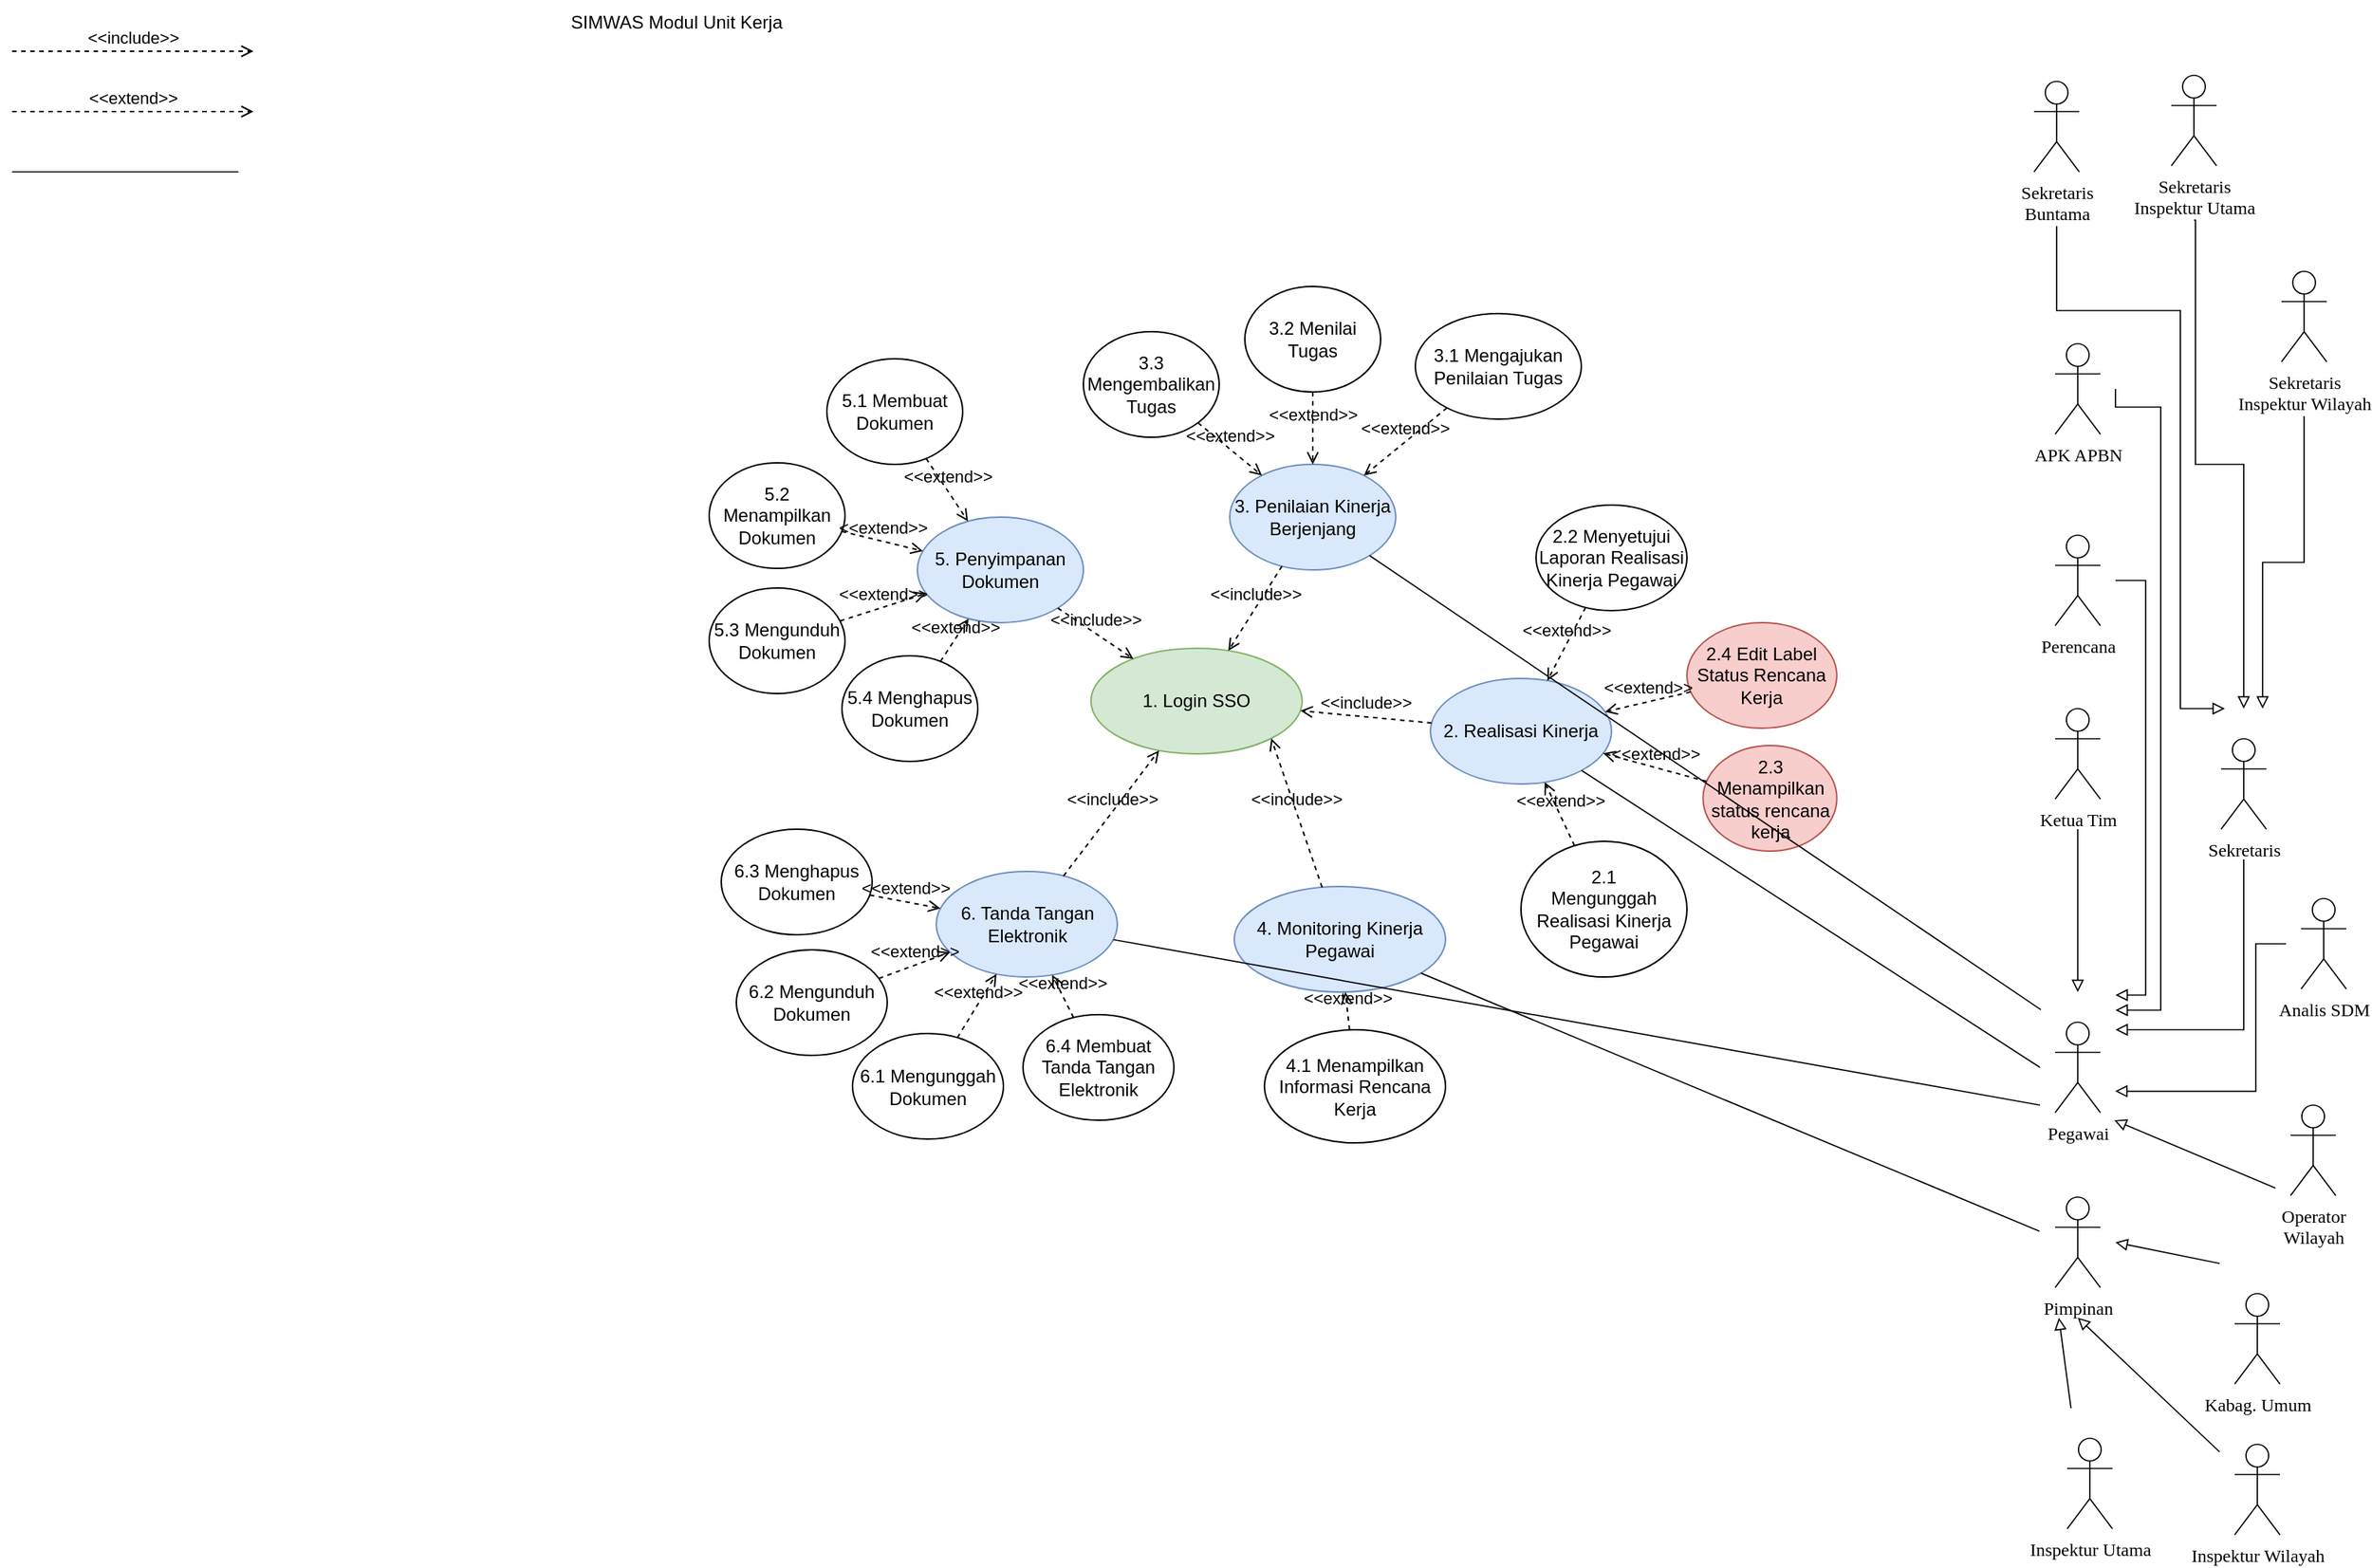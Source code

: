 <mxfile version="22.0.8" type="github" pages="2">
  <diagram name="Use Case" id="oXBvCQqOn24NfRZAZP5G">
    <mxGraphModel dx="778" dy="413" grid="1" gridSize="10" guides="1" tooltips="1" connect="1" arrows="1" fold="1" page="1" pageScale="1" pageWidth="1654" pageHeight="1169" math="0" shadow="0">
      <root>
        <mxCell id="0" />
        <mxCell id="1" parent="0" />
        <mxCell id="snqMM3BdzA7YAhs-tEeE-10" value="1. Login SSO" style="ellipse;whiteSpace=wrap;html=1;fillColor=#d5e8d4;strokeColor=#82b366;" parent="1" vertex="1">
          <mxGeometry x="735" y="450" width="140" height="70" as="geometry" />
        </mxCell>
        <mxCell id="snqMM3BdzA7YAhs-tEeE-40" value="2. Realisasi Kinerja" style="ellipse;whiteSpace=wrap;html=1;fillColor=#dae8fc;strokeColor=#6c8ebf;" parent="1" vertex="1">
          <mxGeometry x="960" y="470" width="120" height="70" as="geometry" />
        </mxCell>
        <mxCell id="snqMM3BdzA7YAhs-tEeE-41" value="4. Monitoring Kinerja Pegawai" style="ellipse;whiteSpace=wrap;html=1;fillColor=#dae8fc;strokeColor=#6c8ebf;" parent="1" vertex="1">
          <mxGeometry x="830.0" y="608" width="140" height="70" as="geometry" />
        </mxCell>
        <mxCell id="snqMM3BdzA7YAhs-tEeE-42" value="3. Penilaian Kinerja Berjenjang" style="ellipse;whiteSpace=wrap;html=1;fillColor=#dae8fc;strokeColor=#6c8ebf;" parent="1" vertex="1">
          <mxGeometry x="827" y="328" width="110" height="70" as="geometry" />
        </mxCell>
        <mxCell id="snqMM3BdzA7YAhs-tEeE-43" value="&amp;lt;&amp;lt;include&amp;gt;&amp;gt;" style="html=1;verticalAlign=bottom;labelBackgroundColor=none;endArrow=open;endFill=0;dashed=1;rounded=0;" parent="1" source="snqMM3BdzA7YAhs-tEeE-42" target="snqMM3BdzA7YAhs-tEeE-10" edge="1">
          <mxGeometry width="160" relative="1" as="geometry">
            <mxPoint x="520" y="294" as="sourcePoint" />
            <mxPoint x="680" y="294" as="targetPoint" />
            <Array as="points" />
          </mxGeometry>
        </mxCell>
        <mxCell id="snqMM3BdzA7YAhs-tEeE-44" value="&amp;lt;&amp;lt;include&amp;gt;&amp;gt;" style="html=1;verticalAlign=bottom;labelBackgroundColor=none;endArrow=open;endFill=0;dashed=1;rounded=0;" parent="1" edge="1">
          <mxGeometry width="160" relative="1" as="geometry">
            <mxPoint x="20" y="54" as="sourcePoint" />
            <mxPoint x="180" y="54" as="targetPoint" />
          </mxGeometry>
        </mxCell>
        <mxCell id="snqMM3BdzA7YAhs-tEeE-45" value="&amp;lt;&amp;lt;extend&amp;gt;&amp;gt;" style="html=1;verticalAlign=bottom;labelBackgroundColor=none;endArrow=open;endFill=0;dashed=1;rounded=0;" parent="1" edge="1">
          <mxGeometry width="160" relative="1" as="geometry">
            <mxPoint x="20" y="94" as="sourcePoint" />
            <mxPoint x="180" y="94" as="targetPoint" />
          </mxGeometry>
        </mxCell>
        <mxCell id="snqMM3BdzA7YAhs-tEeE-46" style="edgeStyle=none;shape=connector;rounded=0;orthogonalLoop=1;jettySize=auto;html=1;labelBackgroundColor=none;strokeColor=default;fontFamily=Poppins;fontSize=11;fontColor=default;endArrow=none;endFill=0;strokeWidth=0.85;fontSource=https%3A%2F%2Ffonts.googleapis.com%2Fcss%3Ffamily%3DPoppins;" parent="1" edge="1">
          <mxGeometry relative="1" as="geometry">
            <mxPoint x="170" y="134" as="sourcePoint" />
            <mxPoint x="20" y="134" as="targetPoint" />
          </mxGeometry>
        </mxCell>
        <mxCell id="snqMM3BdzA7YAhs-tEeE-51" value="3.2 Menilai Tugas" style="ellipse;whiteSpace=wrap;html=1;" parent="1" vertex="1">
          <mxGeometry x="837.0" y="210" width="90" height="70" as="geometry" />
        </mxCell>
        <mxCell id="snqMM3BdzA7YAhs-tEeE-52" value="3.1 Mengajukan Penilaian Tugas" style="ellipse;whiteSpace=wrap;html=1;" parent="1" vertex="1">
          <mxGeometry x="950" y="228" width="110" height="70" as="geometry" />
        </mxCell>
        <mxCell id="snqMM3BdzA7YAhs-tEeE-53" value="&amp;lt;&amp;lt;extend&amp;gt;&amp;gt;" style="html=1;verticalAlign=bottom;labelBackgroundColor=none;endArrow=open;endFill=0;dashed=1;rounded=0;" parent="1" source="snqMM3BdzA7YAhs-tEeE-51" target="snqMM3BdzA7YAhs-tEeE-42" edge="1">
          <mxGeometry width="160" relative="1" as="geometry">
            <mxPoint x="1279.34" y="243" as="sourcePoint" />
            <mxPoint x="1439.34" y="243" as="targetPoint" />
          </mxGeometry>
        </mxCell>
        <mxCell id="snqMM3BdzA7YAhs-tEeE-54" value="&amp;lt;&amp;lt;extend&amp;gt;&amp;gt;" style="html=1;verticalAlign=bottom;labelBackgroundColor=none;endArrow=open;endFill=0;dashed=1;rounded=0;" parent="1" source="snqMM3BdzA7YAhs-tEeE-52" target="snqMM3BdzA7YAhs-tEeE-42" edge="1">
          <mxGeometry width="160" relative="1" as="geometry">
            <mxPoint x="979.34" y="233" as="sourcePoint" />
            <mxPoint x="1139.34" y="233" as="targetPoint" />
          </mxGeometry>
        </mxCell>
        <mxCell id="snqMM3BdzA7YAhs-tEeE-77" value="5. Penyimpanan Dokumen" style="ellipse;whiteSpace=wrap;html=1;fillColor=#dae8fc;strokeColor=#6c8ebf;" parent="1" vertex="1">
          <mxGeometry x="620" y="363" width="110" height="70" as="geometry" />
        </mxCell>
        <mxCell id="snqMM3BdzA7YAhs-tEeE-79" value="5.1 Membuat Dokumen" style="ellipse;whiteSpace=wrap;html=1;" parent="1" vertex="1">
          <mxGeometry x="560" y="258" width="90" height="70" as="geometry" />
        </mxCell>
        <mxCell id="snqMM3BdzA7YAhs-tEeE-82" value="5.2 Menampilkan Dokumen" style="ellipse;whiteSpace=wrap;html=1;" parent="1" vertex="1">
          <mxGeometry x="482" y="327" width="90" height="70" as="geometry" />
        </mxCell>
        <mxCell id="snqMM3BdzA7YAhs-tEeE-83" value="5.3 Mengunduh Dokumen" style="ellipse;whiteSpace=wrap;html=1;" parent="1" vertex="1">
          <mxGeometry x="482" y="410" width="90" height="70" as="geometry" />
        </mxCell>
        <mxCell id="snqMM3BdzA7YAhs-tEeE-84" value="5.4 Menghapus Dokumen" style="ellipse;whiteSpace=wrap;html=1;" parent="1" vertex="1">
          <mxGeometry x="570" y="455" width="90" height="70" as="geometry" />
        </mxCell>
        <mxCell id="snqMM3BdzA7YAhs-tEeE-86" value="&amp;lt;&amp;lt;extend&amp;gt;&amp;gt;" style="html=1;verticalAlign=bottom;labelBackgroundColor=none;endArrow=open;endFill=0;dashed=1;rounded=0;" parent="1" source="snqMM3BdzA7YAhs-tEeE-79" target="snqMM3BdzA7YAhs-tEeE-77" edge="1">
          <mxGeometry width="160" relative="1" as="geometry">
            <mxPoint x="614" y="382" as="sourcePoint" />
            <mxPoint x="650" y="398" as="targetPoint" />
          </mxGeometry>
        </mxCell>
        <mxCell id="snqMM3BdzA7YAhs-tEeE-88" value="&amp;lt;&amp;lt;extend&amp;gt;&amp;gt;" style="html=1;verticalAlign=bottom;labelBackgroundColor=none;endArrow=open;endFill=0;dashed=1;rounded=0;" parent="1" source="snqMM3BdzA7YAhs-tEeE-82" target="snqMM3BdzA7YAhs-tEeE-77" edge="1">
          <mxGeometry width="160" relative="1" as="geometry">
            <mxPoint x="567.943" y="424.539" as="sourcePoint" />
            <mxPoint x="670" y="418" as="targetPoint" />
          </mxGeometry>
        </mxCell>
        <mxCell id="snqMM3BdzA7YAhs-tEeE-90" value="&amp;lt;&amp;lt;extend&amp;gt;&amp;gt;" style="html=1;verticalAlign=bottom;labelBackgroundColor=none;endArrow=open;endFill=0;dashed=1;rounded=0;" parent="1" source="snqMM3BdzA7YAhs-tEeE-84" target="snqMM3BdzA7YAhs-tEeE-77" edge="1">
          <mxGeometry width="160" relative="1" as="geometry">
            <mxPoint x="654" y="422" as="sourcePoint" />
            <mxPoint x="690" y="438" as="targetPoint" />
          </mxGeometry>
        </mxCell>
        <mxCell id="snqMM3BdzA7YAhs-tEeE-91" value="&amp;lt;&amp;lt;extend&amp;gt;&amp;gt;" style="html=1;verticalAlign=bottom;labelBackgroundColor=none;endArrow=open;endFill=0;dashed=1;rounded=0;" parent="1" source="snqMM3BdzA7YAhs-tEeE-83" target="snqMM3BdzA7YAhs-tEeE-77" edge="1">
          <mxGeometry width="160" relative="1" as="geometry">
            <mxPoint x="664" y="432" as="sourcePoint" />
            <mxPoint x="520" y="453" as="targetPoint" />
          </mxGeometry>
        </mxCell>
        <mxCell id="snqMM3BdzA7YAhs-tEeE-93" value="&amp;lt;&amp;lt;include&amp;gt;&amp;gt;" style="html=1;verticalAlign=bottom;labelBackgroundColor=none;endArrow=open;endFill=0;dashed=1;rounded=0;" parent="1" source="snqMM3BdzA7YAhs-tEeE-77" target="snqMM3BdzA7YAhs-tEeE-10" edge="1">
          <mxGeometry width="160" relative="1" as="geometry">
            <mxPoint x="932" y="479" as="sourcePoint" />
            <mxPoint x="816" y="460" as="targetPoint" />
          </mxGeometry>
        </mxCell>
        <mxCell id="snqMM3BdzA7YAhs-tEeE-94" value="6. Tanda Tangan &lt;br&gt;Elektronik" style="ellipse;whiteSpace=wrap;html=1;fillColor=#dae8fc;strokeColor=#6c8ebf;" parent="1" vertex="1">
          <mxGeometry x="632.5" y="598" width="120" height="70" as="geometry" />
        </mxCell>
        <mxCell id="snqMM3BdzA7YAhs-tEeE-96" value="6.4 Membuat Tanda Tangan Elektronik" style="ellipse;whiteSpace=wrap;html=1;" parent="1" vertex="1">
          <mxGeometry x="690" y="693" width="100" height="70" as="geometry" />
        </mxCell>
        <mxCell id="snqMM3BdzA7YAhs-tEeE-97" value="6.1 Mengunggah Dokumen" style="ellipse;whiteSpace=wrap;html=1;" parent="1" vertex="1">
          <mxGeometry x="577" y="705.5" width="100" height="70" as="geometry" />
        </mxCell>
        <mxCell id="snqMM3BdzA7YAhs-tEeE-98" value="6.3 Menghapus Dokumen" style="ellipse;whiteSpace=wrap;html=1;" parent="1" vertex="1">
          <mxGeometry x="490" y="570" width="100" height="70" as="geometry" />
        </mxCell>
        <mxCell id="snqMM3BdzA7YAhs-tEeE-99" value="6.2 Mengunduh Dokumen" style="ellipse;whiteSpace=wrap;html=1;" parent="1" vertex="1">
          <mxGeometry x="500" y="650" width="100" height="70" as="geometry" />
        </mxCell>
        <mxCell id="snqMM3BdzA7YAhs-tEeE-101" value="&amp;lt;&amp;lt;extend&amp;gt;&amp;gt;" style="html=1;verticalAlign=bottom;labelBackgroundColor=none;endArrow=open;endFill=0;dashed=1;rounded=0;" parent="1" source="snqMM3BdzA7YAhs-tEeE-98" target="snqMM3BdzA7YAhs-tEeE-94" edge="1">
          <mxGeometry width="160" relative="1" as="geometry">
            <mxPoint x="848.5" y="836" as="sourcePoint" />
            <mxPoint x="942.5" y="860" as="targetPoint" />
          </mxGeometry>
        </mxCell>
        <mxCell id="snqMM3BdzA7YAhs-tEeE-102" value="&amp;lt;&amp;lt;extend&amp;gt;&amp;gt;" style="html=1;verticalAlign=bottom;labelBackgroundColor=none;endArrow=open;endFill=0;dashed=1;rounded=0;" parent="1" source="snqMM3BdzA7YAhs-tEeE-99" target="snqMM3BdzA7YAhs-tEeE-94" edge="1">
          <mxGeometry width="160" relative="1" as="geometry">
            <mxPoint x="858.5" y="846" as="sourcePoint" />
            <mxPoint x="952.5" y="870" as="targetPoint" />
          </mxGeometry>
        </mxCell>
        <mxCell id="snqMM3BdzA7YAhs-tEeE-103" value="&amp;lt;&amp;lt;extend&amp;gt;&amp;gt;" style="html=1;verticalAlign=bottom;labelBackgroundColor=none;endArrow=open;endFill=0;dashed=1;rounded=0;" parent="1" source="snqMM3BdzA7YAhs-tEeE-97" target="snqMM3BdzA7YAhs-tEeE-94" edge="1">
          <mxGeometry width="160" relative="1" as="geometry">
            <mxPoint x="868.5" y="856" as="sourcePoint" />
            <mxPoint x="962.5" y="880" as="targetPoint" />
          </mxGeometry>
        </mxCell>
        <mxCell id="snqMM3BdzA7YAhs-tEeE-104" value="&amp;lt;&amp;lt;extend&amp;gt;&amp;gt;" style="html=1;verticalAlign=bottom;labelBackgroundColor=none;endArrow=open;endFill=0;dashed=1;rounded=0;" parent="1" source="snqMM3BdzA7YAhs-tEeE-96" target="snqMM3BdzA7YAhs-tEeE-94" edge="1">
          <mxGeometry width="160" relative="1" as="geometry">
            <mxPoint x="878.5" y="866" as="sourcePoint" />
            <mxPoint x="972.5" y="890" as="targetPoint" />
          </mxGeometry>
        </mxCell>
        <mxCell id="snqMM3BdzA7YAhs-tEeE-105" value="&amp;lt;&amp;lt;include&amp;gt;&amp;gt;" style="html=1;verticalAlign=bottom;labelBackgroundColor=none;endArrow=open;endFill=0;dashed=1;rounded=0;" parent="1" source="snqMM3BdzA7YAhs-tEeE-94" target="snqMM3BdzA7YAhs-tEeE-10" edge="1">
          <mxGeometry width="160" relative="1" as="geometry">
            <mxPoint x="507" y="807" as="sourcePoint" />
            <mxPoint x="728" y="482" as="targetPoint" />
          </mxGeometry>
        </mxCell>
        <mxCell id="snqMM3BdzA7YAhs-tEeE-106" value="2.3 Menampilkan status rencana kerja" style="ellipse;whiteSpace=wrap;html=1;fillColor=#f8cecc;strokeColor=#b85450;" parent="1" vertex="1">
          <mxGeometry x="1140.67" y="514.5" width="88.66" height="70" as="geometry" />
        </mxCell>
        <mxCell id="snqMM3BdzA7YAhs-tEeE-107" value="2.1 &lt;br&gt;Mengunggah Realisasi Kinerja Pegawai" style="ellipse;whiteSpace=wrap;html=1;" parent="1" vertex="1">
          <mxGeometry x="1020" y="578" width="110" height="90" as="geometry" />
        </mxCell>
        <mxCell id="snqMM3BdzA7YAhs-tEeE-108" value="4.1 Menampilkan Informasi Rencana Kerja" style="ellipse;whiteSpace=wrap;html=1;" parent="1" vertex="1">
          <mxGeometry x="850" y="703" width="120" height="75" as="geometry" />
        </mxCell>
        <mxCell id="snqMM3BdzA7YAhs-tEeE-109" value="&amp;lt;&amp;lt;extend&amp;gt;&amp;gt;" style="html=1;verticalAlign=bottom;labelBackgroundColor=none;endArrow=open;endFill=0;dashed=1;rounded=0;" parent="1" source="snqMM3BdzA7YAhs-tEeE-107" target="snqMM3BdzA7YAhs-tEeE-40" edge="1">
          <mxGeometry width="160" relative="1" as="geometry">
            <mxPoint x="1180" y="581" as="sourcePoint" />
            <mxPoint x="1140" y="569" as="targetPoint" />
          </mxGeometry>
        </mxCell>
        <mxCell id="snqMM3BdzA7YAhs-tEeE-110" value="&amp;lt;&amp;lt;extend&amp;gt;&amp;gt;" style="html=1;verticalAlign=bottom;labelBackgroundColor=none;endArrow=open;endFill=0;dashed=1;rounded=0;" parent="1" source="snqMM3BdzA7YAhs-tEeE-106" target="snqMM3BdzA7YAhs-tEeE-40" edge="1">
          <mxGeometry width="160" relative="1" as="geometry">
            <mxPoint x="1188" y="750" as="sourcePoint" />
            <mxPoint x="1201" y="700" as="targetPoint" />
          </mxGeometry>
        </mxCell>
        <mxCell id="snqMM3BdzA7YAhs-tEeE-111" value="&amp;lt;&amp;lt;extend&amp;gt;&amp;gt;" style="html=1;verticalAlign=bottom;labelBackgroundColor=none;endArrow=open;endFill=0;dashed=1;rounded=0;" parent="1" source="snqMM3BdzA7YAhs-tEeE-108" target="snqMM3BdzA7YAhs-tEeE-41" edge="1">
          <mxGeometry width="160" relative="1" as="geometry">
            <mxPoint x="808" y="1010.5" as="sourcePoint" />
            <mxPoint x="821" y="960.5" as="targetPoint" />
          </mxGeometry>
        </mxCell>
        <mxCell id="snqMM3BdzA7YAhs-tEeE-112" style="edgeStyle=orthogonalEdgeStyle;shape=connector;rounded=0;orthogonalLoop=1;jettySize=auto;html=1;exitX=1;exitY=0.5;exitDx=0;exitDy=0;entryX=1;entryY=0.12;entryDx=0;entryDy=0;labelBackgroundColor=none;strokeColor=default;fontFamily=Poppins;fontSize=11;fontColor=default;endArrow=block;endFill=0;entryPerimeter=0;strokeWidth=0.85;fontSource=https%3A%2F%2Ffonts.googleapis.com%2Fcss%3Ffamily%3DPoppins;" parent="1" source="snqMM3BdzA7YAhs-tEeE-113" target="snqMM3BdzA7YAhs-tEeE-132" edge="1">
          <mxGeometry relative="1" as="geometry">
            <Array as="points">
              <mxPoint x="1444" y="290" />
              <mxPoint x="1444" y="690" />
            </Array>
          </mxGeometry>
        </mxCell>
        <mxCell id="snqMM3BdzA7YAhs-tEeE-113" value="" style="swimlane;startSize=0;strokeColor=none;strokeWidth=0.85;fontFamily=Poppins;fontSource=https%3A%2F%2Ffonts.googleapis.com%2Fcss%3Ffamily%3DPoppins;" parent="1" vertex="1">
          <mxGeometry x="1364" y="228" width="50" height="100" as="geometry">
            <mxRectangle x="1470" y="450" width="50" height="40" as="alternateBounds" />
          </mxGeometry>
        </mxCell>
        <mxCell id="snqMM3BdzA7YAhs-tEeE-114" value="APK APBN" style="shape=umlActor;verticalLabelPosition=bottom;verticalAlign=top;html=1;outlineConnect=0;labelBackgroundColor=none;strokeWidth=0.85;fontFamily=Poppins;fontSource=https%3A%2F%2Ffonts.googleapis.com%2Fcss%3Ffamily%3DPoppins;" parent="snqMM3BdzA7YAhs-tEeE-113" vertex="1">
          <mxGeometry x="10" y="20" width="30" height="60" as="geometry" />
        </mxCell>
        <mxCell id="snqMM3BdzA7YAhs-tEeE-115" style="edgeStyle=orthogonalEdgeStyle;shape=connector;rounded=0;orthogonalLoop=1;jettySize=auto;html=1;exitX=1;exitY=0.5;exitDx=0;exitDy=0;entryX=1;entryY=0.02;entryDx=0;entryDy=0;labelBackgroundColor=none;strokeColor=default;fontFamily=Poppins;fontSize=11;fontColor=default;endArrow=block;endFill=0;entryPerimeter=0;strokeWidth=0.85;fontSource=https%3A%2F%2Ffonts.googleapis.com%2Fcss%3Ffamily%3DPoppins;" parent="1" source="snqMM3BdzA7YAhs-tEeE-116" target="snqMM3BdzA7YAhs-tEeE-132" edge="1">
          <mxGeometry relative="1" as="geometry">
            <Array as="points">
              <mxPoint x="1434" y="405" />
              <mxPoint x="1434" y="680" />
            </Array>
          </mxGeometry>
        </mxCell>
        <mxCell id="snqMM3BdzA7YAhs-tEeE-116" value="" style="swimlane;startSize=0;strokeColor=none;strokeWidth=0.85;fontFamily=Poppins;fontSource=https%3A%2F%2Ffonts.googleapis.com%2Fcss%3Ffamily%3DPoppins;" parent="1" vertex="1">
          <mxGeometry x="1364" y="355" width="50" height="100" as="geometry">
            <mxRectangle x="1470" y="450" width="50" height="40" as="alternateBounds" />
          </mxGeometry>
        </mxCell>
        <mxCell id="snqMM3BdzA7YAhs-tEeE-117" value="Perencana" style="shape=umlActor;verticalLabelPosition=bottom;verticalAlign=top;html=1;outlineConnect=0;labelBackgroundColor=none;strokeWidth=0.85;fontFamily=Poppins;fontSource=https%3A%2F%2Ffonts.googleapis.com%2Fcss%3Ffamily%3DPoppins;" parent="snqMM3BdzA7YAhs-tEeE-116" vertex="1">
          <mxGeometry x="10" y="20" width="30" height="60" as="geometry" />
        </mxCell>
        <mxCell id="snqMM3BdzA7YAhs-tEeE-118" style="edgeStyle=orthogonalEdgeStyle;shape=connector;rounded=0;orthogonalLoop=1;jettySize=auto;html=1;exitX=0.5;exitY=1;exitDx=0;exitDy=0;entryX=0.5;entryY=0;entryDx=0;entryDy=0;labelBackgroundColor=none;strokeColor=default;fontFamily=Poppins;fontSize=11;fontColor=default;endArrow=block;endFill=0;strokeWidth=0.85;fontSource=https%3A%2F%2Ffonts.googleapis.com%2Fcss%3Ffamily%3DPoppins;" parent="1" source="snqMM3BdzA7YAhs-tEeE-119" target="snqMM3BdzA7YAhs-tEeE-132" edge="1">
          <mxGeometry relative="1" as="geometry">
            <Array as="points">
              <mxPoint x="1389" y="640" />
              <mxPoint x="1389" y="640" />
            </Array>
          </mxGeometry>
        </mxCell>
        <mxCell id="snqMM3BdzA7YAhs-tEeE-119" value="" style="swimlane;startSize=0;strokeColor=none;strokeWidth=0.85;fontFamily=Poppins;fontSource=https%3A%2F%2Ffonts.googleapis.com%2Fcss%3Ffamily%3DPoppins;" parent="1" vertex="1">
          <mxGeometry x="1364" y="470" width="50" height="100" as="geometry">
            <mxRectangle x="1470" y="450" width="50" height="40" as="alternateBounds" />
          </mxGeometry>
        </mxCell>
        <mxCell id="snqMM3BdzA7YAhs-tEeE-120" value="Ketua Tim" style="shape=umlActor;verticalLabelPosition=bottom;verticalAlign=top;html=1;outlineConnect=0;labelBackgroundColor=none;strokeWidth=0.85;fontFamily=Poppins;fontSource=https%3A%2F%2Ffonts.googleapis.com%2Fcss%3Ffamily%3DPoppins;" parent="snqMM3BdzA7YAhs-tEeE-119" vertex="1">
          <mxGeometry x="10" y="20" width="30" height="60" as="geometry" />
        </mxCell>
        <mxCell id="snqMM3BdzA7YAhs-tEeE-121" style="edgeStyle=none;shape=connector;rounded=0;orthogonalLoop=1;jettySize=auto;html=1;exitX=0;exitY=0;exitDx=0;exitDy=0;entryX=1;entryY=0.5;entryDx=0;entryDy=0;labelBackgroundColor=none;strokeColor=default;fontFamily=Poppins;fontSize=11;fontColor=default;endArrow=block;endFill=0;strokeWidth=0.85;fontSource=https%3A%2F%2Ffonts.googleapis.com%2Fcss%3Ffamily%3DPoppins;" parent="1" source="snqMM3BdzA7YAhs-tEeE-122" target="snqMM3BdzA7YAhs-tEeE-130" edge="1">
          <mxGeometry relative="1" as="geometry" />
        </mxCell>
        <mxCell id="snqMM3BdzA7YAhs-tEeE-122" value="" style="swimlane;startSize=0;strokeColor=none;strokeWidth=0.85;fontFamily=Poppins;fontSource=https%3A%2F%2Ffonts.googleapis.com%2Fcss%3Ffamily%3DPoppins;" parent="1" vertex="1">
          <mxGeometry x="1483" y="858" width="50" height="100" as="geometry">
            <mxRectangle x="1470" y="450" width="50" height="40" as="alternateBounds" />
          </mxGeometry>
        </mxCell>
        <mxCell id="snqMM3BdzA7YAhs-tEeE-123" value="Kabag. Umum" style="shape=umlActor;verticalLabelPosition=bottom;verticalAlign=top;html=1;outlineConnect=0;labelBackgroundColor=none;strokeWidth=0.85;fontFamily=Poppins;fontSource=https%3A%2F%2Ffonts.googleapis.com%2Fcss%3Ffamily%3DPoppins;" parent="snqMM3BdzA7YAhs-tEeE-122" vertex="1">
          <mxGeometry x="10" y="20" width="30" height="60" as="geometry" />
        </mxCell>
        <mxCell id="snqMM3BdzA7YAhs-tEeE-124" style="edgeStyle=none;shape=connector;rounded=0;orthogonalLoop=1;jettySize=auto;html=1;exitX=0.25;exitY=0;exitDx=0;exitDy=0;entryX=0.25;entryY=1;entryDx=0;entryDy=0;labelBackgroundColor=none;strokeColor=default;fontFamily=Poppins;fontSize=11;fontColor=default;endArrow=block;endFill=0;strokeWidth=0.85;fontSource=https%3A%2F%2Ffonts.googleapis.com%2Fcss%3Ffamily%3DPoppins;" parent="1" source="snqMM3BdzA7YAhs-tEeE-125" target="snqMM3BdzA7YAhs-tEeE-130" edge="1">
          <mxGeometry relative="1" as="geometry" />
        </mxCell>
        <mxCell id="snqMM3BdzA7YAhs-tEeE-125" value="" style="swimlane;startSize=0;strokeColor=none;strokeWidth=0.85;fontFamily=Poppins;fontSource=https%3A%2F%2Ffonts.googleapis.com%2Fcss%3Ffamily%3DPoppins;" parent="1" vertex="1">
          <mxGeometry x="1372" y="954" width="50" height="100" as="geometry">
            <mxRectangle x="685" y="3348" width="50" height="40" as="alternateBounds" />
          </mxGeometry>
        </mxCell>
        <mxCell id="snqMM3BdzA7YAhs-tEeE-126" value="Inspektur Utama" style="shape=umlActor;verticalLabelPosition=bottom;verticalAlign=top;html=1;outlineConnect=0;labelBackgroundColor=none;strokeWidth=0.85;fontFamily=Poppins;fontSource=https%3A%2F%2Ffonts.googleapis.com%2Fcss%3Ffamily%3DPoppins;" parent="snqMM3BdzA7YAhs-tEeE-125" vertex="1">
          <mxGeometry x="10" y="20" width="30" height="60" as="geometry" />
        </mxCell>
        <mxCell id="snqMM3BdzA7YAhs-tEeE-127" style="edgeStyle=none;shape=connector;rounded=0;orthogonalLoop=1;jettySize=auto;html=1;exitX=0;exitY=0.25;exitDx=0;exitDy=0;entryX=0.5;entryY=1;entryDx=0;entryDy=0;labelBackgroundColor=none;strokeColor=default;fontFamily=Poppins;fontSize=11;fontColor=default;endArrow=block;endFill=0;strokeWidth=0.85;fontSource=https%3A%2F%2Ffonts.googleapis.com%2Fcss%3Ffamily%3DPoppins;" parent="1" source="snqMM3BdzA7YAhs-tEeE-128" target="snqMM3BdzA7YAhs-tEeE-130" edge="1">
          <mxGeometry relative="1" as="geometry" />
        </mxCell>
        <mxCell id="snqMM3BdzA7YAhs-tEeE-128" value="" style="swimlane;startSize=0;strokeColor=none;strokeWidth=0.85;fontFamily=Poppins;fontSource=https%3A%2F%2Ffonts.googleapis.com%2Fcss%3Ffamily%3DPoppins;" parent="1" vertex="1">
          <mxGeometry x="1483" y="958" width="50" height="100" as="geometry">
            <mxRectangle x="1470" y="450" width="50" height="40" as="alternateBounds" />
          </mxGeometry>
        </mxCell>
        <mxCell id="snqMM3BdzA7YAhs-tEeE-129" value="Inspektur Wilayah" style="shape=umlActor;verticalLabelPosition=bottom;verticalAlign=top;html=1;outlineConnect=0;labelBackgroundColor=none;strokeWidth=0.85;fontFamily=Poppins;fontSource=https%3A%2F%2Ffonts.googleapis.com%2Fcss%3Ffamily%3DPoppins;" parent="snqMM3BdzA7YAhs-tEeE-128" vertex="1">
          <mxGeometry x="10" y="20" width="30" height="60" as="geometry" />
        </mxCell>
        <mxCell id="snqMM3BdzA7YAhs-tEeE-130" value="" style="swimlane;startSize=0;strokeColor=none;strokeWidth=0.85;fontFamily=Poppins;fontSource=https%3A%2F%2Ffonts.googleapis.com%2Fcss%3Ffamily%3DPoppins;" parent="1" vertex="1">
          <mxGeometry x="1364" y="794" width="50" height="100" as="geometry">
            <mxRectangle x="1470" y="450" width="50" height="40" as="alternateBounds" />
          </mxGeometry>
        </mxCell>
        <mxCell id="snqMM3BdzA7YAhs-tEeE-131" value="Pimpinan" style="shape=umlActor;verticalLabelPosition=bottom;verticalAlign=top;html=1;outlineConnect=0;labelBackgroundColor=none;strokeWidth=0.85;fontFamily=Poppins;fontSource=https%3A%2F%2Ffonts.googleapis.com%2Fcss%3Ffamily%3DPoppins;" parent="snqMM3BdzA7YAhs-tEeE-130" vertex="1">
          <mxGeometry x="10" y="20" width="30" height="60" as="geometry" />
        </mxCell>
        <mxCell id="snqMM3BdzA7YAhs-tEeE-132" value="" style="swimlane;startSize=0;strokeColor=none;strokeWidth=0.85;fontFamily=Poppins;fontSource=https%3A%2F%2Ffonts.googleapis.com%2Fcss%3Ffamily%3DPoppins;" parent="1" vertex="1">
          <mxGeometry x="1364" y="678" width="50" height="100" as="geometry">
            <mxRectangle x="1470" y="450" width="50" height="40" as="alternateBounds" />
          </mxGeometry>
        </mxCell>
        <mxCell id="snqMM3BdzA7YAhs-tEeE-133" value="Pegawai" style="shape=umlActor;verticalLabelPosition=bottom;verticalAlign=top;html=1;outlineConnect=0;labelBackgroundColor=none;strokeWidth=0.85;fontFamily=Poppins;fontSource=https%3A%2F%2Ffonts.googleapis.com%2Fcss%3Ffamily%3DPoppins;" parent="snqMM3BdzA7YAhs-tEeE-132" vertex="1">
          <mxGeometry x="10" y="20" width="30" height="60" as="geometry" />
        </mxCell>
        <mxCell id="snqMM3BdzA7YAhs-tEeE-134" style="shape=connector;rounded=0;orthogonalLoop=1;jettySize=auto;html=1;exitX=0.5;exitY=1;exitDx=0;exitDy=0;entryX=0.25;entryY=0;entryDx=0;entryDy=0;labelBackgroundColor=none;strokeColor=default;fontFamily=Poppins;fontSize=11;fontColor=default;endArrow=block;endFill=0;strokeWidth=0.85;fontSource=https%3A%2F%2Ffonts.googleapis.com%2Fcss%3Ffamily%3DPoppins;edgeStyle=orthogonalEdgeStyle;" parent="1" source="snqMM3BdzA7YAhs-tEeE-135" target="snqMM3BdzA7YAhs-tEeE-150" edge="1">
          <mxGeometry relative="1" as="geometry">
            <Array as="points">
              <mxPoint x="1375" y="226" />
              <mxPoint x="1457" y="226" />
              <mxPoint x="1457" y="490" />
            </Array>
          </mxGeometry>
        </mxCell>
        <mxCell id="snqMM3BdzA7YAhs-tEeE-135" value="" style="swimlane;startSize=0;strokeColor=none;strokeWidth=0.85;fontFamily=Poppins;fontSource=https%3A%2F%2Ffonts.googleapis.com%2Fcss%3Ffamily%3DPoppins;" parent="1" vertex="1">
          <mxGeometry x="1350" y="54" width="50" height="116" as="geometry">
            <mxRectangle x="1470" y="450" width="50" height="40" as="alternateBounds" />
          </mxGeometry>
        </mxCell>
        <mxCell id="snqMM3BdzA7YAhs-tEeE-136" value="Sekretaris&lt;br&gt;Buntama" style="shape=umlActor;verticalLabelPosition=bottom;verticalAlign=top;html=1;outlineConnect=0;labelBackgroundColor=none;strokeColor=#000000;strokeWidth=0.85;fontFamily=Poppins;fontSource=https%3A%2F%2Ffonts.googleapis.com%2Fcss%3Ffamily%3DPoppins;" parent="snqMM3BdzA7YAhs-tEeE-135" vertex="1">
          <mxGeometry x="10" y="20" width="30" height="60" as="geometry" />
        </mxCell>
        <mxCell id="snqMM3BdzA7YAhs-tEeE-137" style="shape=connector;rounded=0;orthogonalLoop=1;jettySize=auto;html=1;entryX=0.5;entryY=0;entryDx=0;entryDy=0;labelBackgroundColor=none;strokeColor=default;fontFamily=Poppins;fontSize=11;fontColor=default;endArrow=block;endFill=0;strokeWidth=0.85;fontSource=https%3A%2F%2Ffonts.googleapis.com%2Fcss%3Ffamily%3DPoppins;exitX=0.5;exitY=1;exitDx=0;exitDy=0;edgeStyle=orthogonalEdgeStyle;" parent="1" source="snqMM3BdzA7YAhs-tEeE-138" target="snqMM3BdzA7YAhs-tEeE-150" edge="1">
          <mxGeometry relative="1" as="geometry">
            <mxPoint x="1467" y="206" as="sourcePoint" />
            <Array as="points">
              <mxPoint x="1467" y="166" />
              <mxPoint x="1467" y="328" />
              <mxPoint x="1499" y="328" />
            </Array>
          </mxGeometry>
        </mxCell>
        <mxCell id="snqMM3BdzA7YAhs-tEeE-138" value="" style="swimlane;startSize=0;strokeColor=none;strokeWidth=0.85;fontFamily=Poppins;fontSource=https%3A%2F%2Ffonts.googleapis.com%2Fcss%3Ffamily%3DPoppins;" parent="1" vertex="1">
          <mxGeometry x="1441" y="50" width="50" height="116" as="geometry">
            <mxRectangle x="1470" y="450" width="50" height="40" as="alternateBounds" />
          </mxGeometry>
        </mxCell>
        <mxCell id="snqMM3BdzA7YAhs-tEeE-139" value="Sekretaris &lt;br&gt;Inspektur Utama" style="shape=umlActor;verticalLabelPosition=bottom;verticalAlign=top;html=1;outlineConnect=0;labelBackgroundColor=none;strokeWidth=0.85;fontFamily=Poppins;fontSource=https%3A%2F%2Ffonts.googleapis.com%2Fcss%3Ffamily%3DPoppins;" parent="snqMM3BdzA7YAhs-tEeE-138" vertex="1">
          <mxGeometry x="10" y="20" width="30" height="60" as="geometry" />
        </mxCell>
        <mxCell id="snqMM3BdzA7YAhs-tEeE-140" style="shape=connector;rounded=0;orthogonalLoop=1;jettySize=auto;html=1;entryX=0.75;entryY=0;entryDx=0;entryDy=0;labelBackgroundColor=none;strokeColor=default;fontFamily=Poppins;fontSize=11;fontColor=default;endArrow=block;endFill=0;strokeWidth=0.85;fontSource=https%3A%2F%2Ffonts.googleapis.com%2Fcss%3Ffamily%3DPoppins;exitX=0.5;exitY=1;exitDx=0;exitDy=0;edgeStyle=orthogonalEdgeStyle;" parent="1" source="snqMM3BdzA7YAhs-tEeE-141" target="snqMM3BdzA7YAhs-tEeE-150" edge="1">
          <mxGeometry relative="1" as="geometry">
            <mxPoint x="1547" y="326" as="sourcePoint" />
          </mxGeometry>
        </mxCell>
        <mxCell id="snqMM3BdzA7YAhs-tEeE-141" value="" style="swimlane;startSize=0;strokeColor=none;strokeWidth=0.85;fontFamily=Poppins;fontSource=https%3A%2F%2Ffonts.googleapis.com%2Fcss%3Ffamily%3DPoppins;" parent="1" vertex="1">
          <mxGeometry x="1514" y="180" width="50" height="116" as="geometry">
            <mxRectangle x="1470" y="450" width="50" height="40" as="alternateBounds" />
          </mxGeometry>
        </mxCell>
        <mxCell id="snqMM3BdzA7YAhs-tEeE-142" value="Sekretaris &lt;br&gt;Inspektur Wilayah" style="shape=umlActor;verticalLabelPosition=bottom;verticalAlign=top;html=1;outlineConnect=0;labelBackgroundColor=none;strokeWidth=0.85;fontFamily=Poppins;fontSource=https%3A%2F%2Ffonts.googleapis.com%2Fcss%3Ffamily%3DPoppins;" parent="snqMM3BdzA7YAhs-tEeE-141" vertex="1">
          <mxGeometry x="10" y="20" width="30" height="60" as="geometry" />
        </mxCell>
        <mxCell id="snqMM3BdzA7YAhs-tEeE-143" style="shape=connector;rounded=0;orthogonalLoop=1;jettySize=auto;html=1;exitX=0;exitY=0.5;exitDx=0;exitDy=0;entryX=0.996;entryY=0.658;entryDx=0;entryDy=0;entryPerimeter=0;labelBackgroundColor=none;strokeColor=default;fontFamily=Poppins;fontSize=11;fontColor=default;endArrow=block;endFill=0;strokeWidth=0.85;fontSource=https%3A%2F%2Ffonts.googleapis.com%2Fcss%3Ffamily%3DPoppins;edgeStyle=orthogonalEdgeStyle;" parent="1" source="snqMM3BdzA7YAhs-tEeE-144" target="snqMM3BdzA7YAhs-tEeE-132" edge="1">
          <mxGeometry relative="1" as="geometry">
            <Array as="points">
              <mxPoint x="1507" y="646" />
              <mxPoint x="1507" y="744" />
            </Array>
          </mxGeometry>
        </mxCell>
        <mxCell id="snqMM3BdzA7YAhs-tEeE-144" value="" style="swimlane;startSize=0;strokeColor=none;strokeWidth=0.85;fontFamily=Poppins;fontSource=https%3A%2F%2Ffonts.googleapis.com%2Fcss%3Ffamily%3DPoppins;" parent="1" vertex="1">
          <mxGeometry x="1527" y="596" width="50" height="100" as="geometry">
            <mxRectangle x="1470" y="450" width="50" height="40" as="alternateBounds" />
          </mxGeometry>
        </mxCell>
        <mxCell id="snqMM3BdzA7YAhs-tEeE-145" value="Analis SDM" style="shape=umlActor;verticalLabelPosition=bottom;verticalAlign=top;html=1;outlineConnect=0;labelBackgroundColor=none;strokeWidth=0.85;fontFamily=Poppins;fontSource=https%3A%2F%2Ffonts.googleapis.com%2Fcss%3Ffamily%3DPoppins;" parent="snqMM3BdzA7YAhs-tEeE-144" vertex="1">
          <mxGeometry x="10" y="20" width="30" height="60" as="geometry" />
        </mxCell>
        <mxCell id="snqMM3BdzA7YAhs-tEeE-146" style="shape=connector;rounded=0;orthogonalLoop=1;jettySize=auto;html=1;exitX=0;exitY=0.75;exitDx=0;exitDy=0;entryX=0.985;entryY=0.85;entryDx=0;entryDy=0;entryPerimeter=0;labelBackgroundColor=none;strokeColor=default;fontFamily=Poppins;fontSize=11;fontColor=default;endArrow=block;endFill=0;strokeWidth=0.85;fontSource=https%3A%2F%2Ffonts.googleapis.com%2Fcss%3Ffamily%3DPoppins;" parent="1" source="snqMM3BdzA7YAhs-tEeE-147" target="snqMM3BdzA7YAhs-tEeE-132" edge="1">
          <mxGeometry relative="1" as="geometry" />
        </mxCell>
        <mxCell id="snqMM3BdzA7YAhs-tEeE-147" value="" style="swimlane;startSize=0;strokeColor=none;strokeWidth=0.85;fontFamily=Poppins;fontSource=https%3A%2F%2Ffonts.googleapis.com%2Fcss%3Ffamily%3DPoppins;" parent="1" vertex="1">
          <mxGeometry x="1520" y="733" width="50" height="100" as="geometry">
            <mxRectangle x="1470" y="450" width="50" height="40" as="alternateBounds" />
          </mxGeometry>
        </mxCell>
        <mxCell id="snqMM3BdzA7YAhs-tEeE-148" value="Operator &lt;br&gt;Wilayah" style="shape=umlActor;verticalLabelPosition=bottom;verticalAlign=top;html=1;outlineConnect=0;labelBackgroundColor=none;fontFamily=Poppins;fontSource=https%3A%2F%2Ffonts.googleapis.com%2Fcss%3Ffamily%3DPoppins;strokeWidth=0.85;" parent="snqMM3BdzA7YAhs-tEeE-147" vertex="1">
          <mxGeometry x="10" y="20" width="30" height="60" as="geometry" />
        </mxCell>
        <mxCell id="snqMM3BdzA7YAhs-tEeE-149" style="edgeStyle=orthogonalEdgeStyle;rounded=0;orthogonalLoop=1;jettySize=auto;html=1;exitX=0.5;exitY=1;exitDx=0;exitDy=0;entryX=1;entryY=0.25;entryDx=0;entryDy=0;labelBackgroundColor=none;endArrow=block;fontFamily=Poppins;endFill=0;strokeWidth=0.85;fontSource=https%3A%2F%2Ffonts.googleapis.com%2Fcss%3Ffamily%3DPoppins;" parent="1" source="snqMM3BdzA7YAhs-tEeE-150" target="snqMM3BdzA7YAhs-tEeE-132" edge="1">
          <mxGeometry relative="1" as="geometry" />
        </mxCell>
        <mxCell id="snqMM3BdzA7YAhs-tEeE-150" value="" style="swimlane;startSize=0;strokeColor=none;strokeWidth=0.85;fontFamily=Poppins;fontSource=https%3A%2F%2Ffonts.googleapis.com%2Fcss%3Ffamily%3DPoppins;" parent="1" vertex="1">
          <mxGeometry x="1474" y="490" width="50" height="100" as="geometry">
            <mxRectangle x="1470" y="450" width="50" height="40" as="alternateBounds" />
          </mxGeometry>
        </mxCell>
        <mxCell id="snqMM3BdzA7YAhs-tEeE-151" value="Sekretaris" style="shape=umlActor;verticalLabelPosition=bottom;verticalAlign=top;html=1;outlineConnect=0;labelBackgroundColor=none;strokeColor=#000000;strokeWidth=0.85;fontFamily=Poppins;fontSource=https%3A%2F%2Ffonts.googleapis.com%2Fcss%3Ffamily%3DPoppins;" parent="snqMM3BdzA7YAhs-tEeE-150" vertex="1">
          <mxGeometry x="10" y="20" width="30" height="60" as="geometry" />
        </mxCell>
        <mxCell id="snqMM3BdzA7YAhs-tEeE-161" style="edgeStyle=none;shape=connector;rounded=0;orthogonalLoop=1;jettySize=auto;html=1;labelBackgroundColor=none;strokeColor=default;fontFamily=Poppins;fontSize=11;fontColor=default;endArrow=none;endFill=0;strokeWidth=0.85;fontSource=https%3A%2F%2Ffonts.googleapis.com%2Fcss%3Ffamily%3DPoppins;exitX=0.011;exitY=0.117;exitDx=0;exitDy=0;exitPerimeter=0;" parent="1" source="snqMM3BdzA7YAhs-tEeE-132" target="snqMM3BdzA7YAhs-tEeE-42" edge="1">
          <mxGeometry relative="1" as="geometry">
            <mxPoint x="1374" y="723" as="sourcePoint" />
            <mxPoint x="1222" y="633" as="targetPoint" />
            <Array as="points" />
          </mxGeometry>
        </mxCell>
        <mxCell id="snqMM3BdzA7YAhs-tEeE-163" style="edgeStyle=none;shape=connector;rounded=0;orthogonalLoop=1;jettySize=auto;html=1;labelBackgroundColor=none;strokeColor=default;fontFamily=Poppins;fontSize=11;fontColor=default;endArrow=none;endFill=0;strokeWidth=0.85;fontSource=https%3A%2F%2Ffonts.googleapis.com%2Fcss%3Ffamily%3DPoppins;exitX=0;exitY=0.75;exitDx=0;exitDy=0;" parent="1" source="snqMM3BdzA7YAhs-tEeE-132" target="snqMM3BdzA7YAhs-tEeE-94" edge="1">
          <mxGeometry relative="1" as="geometry">
            <mxPoint x="1040" y="900" as="sourcePoint" />
            <mxPoint x="888" y="810" as="targetPoint" />
          </mxGeometry>
        </mxCell>
        <mxCell id="snqMM3BdzA7YAhs-tEeE-164" style="edgeStyle=none;shape=connector;rounded=0;orthogonalLoop=1;jettySize=auto;html=1;labelBackgroundColor=none;strokeColor=default;fontFamily=Poppins;fontSize=11;fontColor=default;endArrow=none;endFill=0;strokeWidth=0.85;fontSource=https%3A%2F%2Ffonts.googleapis.com%2Fcss%3Ffamily%3DPoppins;exitX=0;exitY=0.5;exitDx=0;exitDy=0;" parent="1" source="snqMM3BdzA7YAhs-tEeE-132" target="snqMM3BdzA7YAhs-tEeE-40" edge="1">
          <mxGeometry relative="1" as="geometry">
            <mxPoint x="1374" y="763" as="sourcePoint" />
            <mxPoint x="760" y="741" as="targetPoint" />
          </mxGeometry>
        </mxCell>
        <mxCell id="snqMM3BdzA7YAhs-tEeE-165" style="edgeStyle=none;shape=connector;rounded=0;orthogonalLoop=1;jettySize=auto;html=1;labelBackgroundColor=none;strokeColor=default;fontFamily=Poppins;fontSize=11;fontColor=default;endArrow=none;endFill=0;strokeWidth=0.85;fontSource=https%3A%2F%2Ffonts.googleapis.com%2Fcss%3Ffamily%3DPoppins;exitX=-0.008;exitY=0.426;exitDx=0;exitDy=0;exitPerimeter=0;" parent="1" source="snqMM3BdzA7YAhs-tEeE-130" target="snqMM3BdzA7YAhs-tEeE-41" edge="1">
          <mxGeometry relative="1" as="geometry">
            <mxPoint x="1384" y="773" as="sourcePoint" />
            <mxPoint x="770" y="751" as="targetPoint" />
          </mxGeometry>
        </mxCell>
        <mxCell id="snqMM3BdzA7YAhs-tEeE-170" value="&amp;lt;&amp;lt;include&amp;gt;&amp;gt;" style="html=1;verticalAlign=bottom;labelBackgroundColor=none;endArrow=open;endFill=0;dashed=1;rounded=0;" parent="1" source="snqMM3BdzA7YAhs-tEeE-40" target="snqMM3BdzA7YAhs-tEeE-10" edge="1">
          <mxGeometry width="160" relative="1" as="geometry">
            <mxPoint x="987" y="812" as="sourcePoint" />
            <mxPoint x="833" y="529" as="targetPoint" />
          </mxGeometry>
        </mxCell>
        <mxCell id="snqMM3BdzA7YAhs-tEeE-171" value="&amp;lt;&amp;lt;include&amp;gt;&amp;gt;" style="html=1;verticalAlign=bottom;labelBackgroundColor=none;endArrow=open;endFill=0;dashed=1;rounded=0;entryX=1;entryY=1;entryDx=0;entryDy=0;" parent="1" source="snqMM3BdzA7YAhs-tEeE-41" target="snqMM3BdzA7YAhs-tEeE-10" edge="1">
          <mxGeometry width="160" relative="1" as="geometry">
            <mxPoint x="997" y="822" as="sourcePoint" />
            <mxPoint x="843" y="539" as="targetPoint" />
          </mxGeometry>
        </mxCell>
        <mxCell id="snqMM3BdzA7YAhs-tEeE-173" value="SIMWAS Modul Unit Kerja" style="text;html=1;align=center;verticalAlign=middle;resizable=0;points=[];autosize=1;strokeColor=none;fillColor=none;" parent="1" vertex="1">
          <mxGeometry x="380" y="20" width="160" height="30" as="geometry" />
        </mxCell>
        <mxCell id="vms18pQq57iyTBjbZhR--1" value="2.2 Menyetujui Laporan Realisasi Kinerja Pegawai" style="ellipse;whiteSpace=wrap;html=1;" parent="1" vertex="1">
          <mxGeometry x="1030" y="355" width="100" height="70" as="geometry" />
        </mxCell>
        <mxCell id="vms18pQq57iyTBjbZhR--5" value="&amp;lt;&amp;lt;extend&amp;gt;&amp;gt;" style="html=1;verticalAlign=bottom;labelBackgroundColor=none;endArrow=open;endFill=0;dashed=1;rounded=0;" parent="1" source="vms18pQq57iyTBjbZhR--1" target="snqMM3BdzA7YAhs-tEeE-40" edge="1">
          <mxGeometry width="160" relative="1" as="geometry">
            <mxPoint x="1052" y="568" as="sourcePoint" />
            <mxPoint x="1098" y="552" as="targetPoint" />
          </mxGeometry>
        </mxCell>
        <mxCell id="vms18pQq57iyTBjbZhR--6" value="2.4 Edit Label Status Rencana Kerja" style="ellipse;whiteSpace=wrap;html=1;fillColor=#f8cecc;strokeColor=#b85450;" parent="1" vertex="1">
          <mxGeometry x="1130" y="433" width="99.33" height="70" as="geometry" />
        </mxCell>
        <mxCell id="vms18pQq57iyTBjbZhR--7" value="&amp;lt;&amp;lt;extend&amp;gt;&amp;gt;" style="html=1;verticalAlign=bottom;labelBackgroundColor=none;endArrow=open;endFill=0;dashed=1;rounded=0;" parent="1" source="vms18pQq57iyTBjbZhR--6" target="snqMM3BdzA7YAhs-tEeE-40" edge="1">
          <mxGeometry width="160" relative="1" as="geometry">
            <mxPoint x="1093" y="484" as="sourcePoint" />
            <mxPoint x="1117" y="506" as="targetPoint" />
          </mxGeometry>
        </mxCell>
        <mxCell id="vms18pQq57iyTBjbZhR--9" value="3.3 Mengembalikan&lt;br&gt;Tugas" style="ellipse;whiteSpace=wrap;html=1;" parent="1" vertex="1">
          <mxGeometry x="730.0" y="240" width="90" height="70" as="geometry" />
        </mxCell>
        <mxCell id="vms18pQq57iyTBjbZhR--10" value="&amp;lt;&amp;lt;extend&amp;gt;&amp;gt;" style="html=1;verticalAlign=bottom;labelBackgroundColor=none;endArrow=open;endFill=0;dashed=1;rounded=0;" parent="1" source="vms18pQq57iyTBjbZhR--9" target="snqMM3BdzA7YAhs-tEeE-42" edge="1">
          <mxGeometry width="160" relative="1" as="geometry">
            <mxPoint x="887" y="290" as="sourcePoint" />
            <mxPoint x="890" y="338" as="targetPoint" />
          </mxGeometry>
        </mxCell>
      </root>
    </mxGraphModel>
  </diagram>
  <diagram id="qOrCq1Of_xuBCiXBpvp4" name="Activity Diagram">
    <mxGraphModel dx="2593" dy="2547" grid="1" gridSize="10" guides="1" tooltips="1" connect="1" arrows="1" fold="1" page="1" pageScale="1" pageWidth="1654" pageHeight="1169" math="0" shadow="0">
      <root>
        <mxCell id="0" />
        <mxCell id="1" parent="0" />
        <mxCell id="_xT_H7j3qOh2uHTG6pcY-1" value="&lt;b&gt;&lt;font color=&quot;#007fff&quot; style=&quot;font-size: 32px;&quot;&gt;Login&lt;/font&gt;&lt;/b&gt;" style="text;html=1;strokeColor=none;fillColor=none;align=left;verticalAlign=middle;whiteSpace=wrap;rounded=0;movable=0;resizable=0;rotatable=0;deletable=0;editable=0;locked=1;connectable=0;" vertex="1" parent="1">
          <mxGeometry x="80" y="-1140" width="590" height="40" as="geometry" />
        </mxCell>
        <mxCell id="_xT_H7j3qOh2uHTG6pcY-2" value="Login" style="swimlane;html=1;childLayout=stackLayout;resizeParent=1;resizeParentMax=0;horizontal=0;startSize=20;horizontalStack=0;whiteSpace=wrap;fontSize=11;fontFamily=Poppins;fontSource=https%3A%2F%2Ffonts.googleapis.com%2Fcss%3Ffamily%3DPoppins;movable=0;resizable=0;rotatable=0;deletable=0;editable=0;locked=1;connectable=0;" vertex="1" parent="1">
          <mxGeometry x="80" y="-1080" width="590" height="180" as="geometry" />
        </mxCell>
        <mxCell id="_xT_H7j3qOh2uHTG6pcY-3" value="Pengguna" style="swimlane;html=1;startSize=20;horizontal=0;fontFamily=Poppins;fontSource=https%3A%2F%2Ffonts.googleapis.com%2Fcss%3Ffamily%3DPoppins;movable=0;resizable=0;rotatable=0;deletable=0;editable=0;locked=1;connectable=0;" vertex="1" parent="_xT_H7j3qOh2uHTG6pcY-2">
          <mxGeometry x="20" width="570" height="90" as="geometry" />
        </mxCell>
        <mxCell id="_xT_H7j3qOh2uHTG6pcY-4" value="Mengunjungi Halaman Login" style="rounded=1;whiteSpace=wrap;html=1;labelBackgroundColor=none;fontSize=11;arcSize=10;spacingLeft=8;spacingRight=8;fontFamily=Poppins;fontSource=https%3A%2F%2Ffonts.googleapis.com%2Fcss%3Ffamily%3DPoppins;movable=0;resizable=0;rotatable=0;deletable=0;editable=0;locked=1;connectable=0;" vertex="1" parent="_xT_H7j3qOh2uHTG6pcY-3">
          <mxGeometry x="80" y="15" width="90" height="60" as="geometry" />
        </mxCell>
        <mxCell id="_xT_H7j3qOh2uHTG6pcY-5" style="edgeStyle=orthogonalEdgeStyle;rounded=0;orthogonalLoop=1;jettySize=auto;html=1;exitX=1;exitY=0.5;exitDx=0;exitDy=0;exitPerimeter=0;movable=0;resizable=0;rotatable=0;deletable=0;editable=0;locked=1;connectable=0;" edge="1" parent="_xT_H7j3qOh2uHTG6pcY-3" source="_xT_H7j3qOh2uHTG6pcY-6" target="_xT_H7j3qOh2uHTG6pcY-4">
          <mxGeometry relative="1" as="geometry" />
        </mxCell>
        <mxCell id="_xT_H7j3qOh2uHTG6pcY-6" value="" style="strokeWidth=2;html=1;shape=mxgraph.flowchart.start_2;whiteSpace=wrap;fontSize=11;labelPosition=center;verticalLabelPosition=middle;align=center;verticalAlign=top;spacing=0;fillColor=#000000;strokeColor=#FF0000;movable=0;resizable=0;rotatable=0;deletable=0;editable=0;locked=1;connectable=0;" vertex="1" parent="_xT_H7j3qOh2uHTG6pcY-3">
          <mxGeometry x="30.0" y="30" width="30" height="30" as="geometry" />
        </mxCell>
        <mxCell id="_xT_H7j3qOh2uHTG6pcY-7" style="edgeStyle=orthogonalEdgeStyle;shape=connector;rounded=0;orthogonalLoop=1;jettySize=auto;html=1;exitX=1;exitY=0.5;exitDx=0;exitDy=0;entryX=0;entryY=0.5;entryDx=0;entryDy=0;labelBackgroundColor=default;strokeColor=default;fontFamily=Poppins;fontSource=https%3A%2F%2Ffonts.googleapis.com%2Fcss%3Ffamily%3DPoppins;fontSize=8;fontColor=default;endArrow=classic;movable=0;resizable=0;rotatable=0;deletable=0;editable=0;locked=1;connectable=0;" edge="1" parent="_xT_H7j3qOh2uHTG6pcY-3" source="_xT_H7j3qOh2uHTG6pcY-8" target="_xT_H7j3qOh2uHTG6pcY-12">
          <mxGeometry relative="1" as="geometry" />
        </mxCell>
        <mxCell id="_xT_H7j3qOh2uHTG6pcY-8" value="Menekan tombol Login dengan SSO" style="rounded=1;whiteSpace=wrap;html=1;labelBackgroundColor=none;fontSize=11;arcSize=10;spacingLeft=8;spacingRight=8;fontFamily=Poppins;fontSource=https%3A%2F%2Ffonts.googleapis.com%2Fcss%3Ffamily%3DPoppins;movable=0;resizable=0;rotatable=0;deletable=0;editable=0;locked=1;connectable=0;" vertex="1" parent="_xT_H7j3qOh2uHTG6pcY-3">
          <mxGeometry x="200" y="15" width="90" height="60" as="geometry" />
        </mxCell>
        <mxCell id="_xT_H7j3qOh2uHTG6pcY-9" style="edgeStyle=orthogonalEdgeStyle;rounded=0;orthogonalLoop=1;jettySize=auto;html=1;exitX=1;exitY=0.5;exitDx=0;exitDy=0;entryX=0;entryY=0.5;entryDx=0;entryDy=0;movable=0;resizable=0;rotatable=0;deletable=0;editable=0;locked=1;connectable=0;" edge="1" parent="_xT_H7j3qOh2uHTG6pcY-3" source="_xT_H7j3qOh2uHTG6pcY-10" target="_xT_H7j3qOh2uHTG6pcY-11">
          <mxGeometry relative="1" as="geometry" />
        </mxCell>
        <mxCell id="_xT_H7j3qOh2uHTG6pcY-10" value="Menampilkan dashboard Pegawai" style="rounded=1;whiteSpace=wrap;html=1;labelBackgroundColor=none;fontSize=11;arcSize=10;spacingLeft=8;spacingRight=8;fontFamily=Poppins;fontSource=https%3A%2F%2Ffonts.googleapis.com%2Fcss%3Ffamily%3DPoppins;movable=0;resizable=0;rotatable=0;deletable=0;editable=0;locked=1;connectable=0;" vertex="1" parent="_xT_H7j3qOh2uHTG6pcY-3">
          <mxGeometry x="407" y="15" width="90" height="60" as="geometry" />
        </mxCell>
        <mxCell id="_xT_H7j3qOh2uHTG6pcY-11" value="" style="ellipse;html=1;shape=endState;strokeWidth=1;fontSize=11;fillColor=#000000;strokeColor=#FF0000;movable=0;resizable=0;rotatable=0;deletable=0;editable=0;locked=1;connectable=0;" vertex="1" parent="_xT_H7j3qOh2uHTG6pcY-3">
          <mxGeometry x="517" y="25" width="40" height="40" as="geometry" />
        </mxCell>
        <mxCell id="_xT_H7j3qOh2uHTG6pcY-12" value="Memilih akun Google" style="rounded=1;whiteSpace=wrap;html=1;labelBackgroundColor=none;fontSize=11;arcSize=10;spacingLeft=8;spacingRight=8;fontFamily=Poppins;fontSource=https%3A%2F%2Ffonts.googleapis.com%2Fcss%3Ffamily%3DPoppins;movable=0;resizable=0;rotatable=0;deletable=0;editable=0;locked=1;connectable=0;" vertex="1" parent="_xT_H7j3qOh2uHTG6pcY-3">
          <mxGeometry x="307" y="15" width="90" height="60" as="geometry" />
        </mxCell>
        <mxCell id="_xT_H7j3qOh2uHTG6pcY-13" style="edgeStyle=orthogonalEdgeStyle;rounded=0;orthogonalLoop=1;jettySize=auto;html=1;exitX=0;exitY=0.75;exitDx=0;exitDy=0;entryX=0.25;entryY=0;entryDx=0;entryDy=0;movable=0;resizable=0;rotatable=0;deletable=0;editable=0;locked=1;connectable=0;" edge="1" parent="_xT_H7j3qOh2uHTG6pcY-2" source="_xT_H7j3qOh2uHTG6pcY-4" target="_xT_H7j3qOh2uHTG6pcY-18">
          <mxGeometry relative="1" as="geometry">
            <Array as="points">
              <mxPoint x="85" y="60" />
              <mxPoint x="85" y="100" />
              <mxPoint x="85" y="100" />
            </Array>
          </mxGeometry>
        </mxCell>
        <mxCell id="_xT_H7j3qOh2uHTG6pcY-14" style="edgeStyle=orthogonalEdgeStyle;rounded=0;orthogonalLoop=1;jettySize=auto;html=1;exitX=1;exitY=0.25;exitDx=0;exitDy=0;entryX=0;entryY=0.5;entryDx=0;entryDy=0;movable=0;resizable=0;rotatable=0;deletable=0;editable=0;locked=1;connectable=0;" edge="1" parent="_xT_H7j3qOh2uHTG6pcY-2" source="_xT_H7j3qOh2uHTG6pcY-18" target="_xT_H7j3qOh2uHTG6pcY-8">
          <mxGeometry relative="1" as="geometry">
            <Array as="points">
              <mxPoint x="200" y="120" />
              <mxPoint x="200" y="45" />
            </Array>
          </mxGeometry>
        </mxCell>
        <mxCell id="_xT_H7j3qOh2uHTG6pcY-15" style="edgeStyle=orthogonalEdgeStyle;rounded=0;orthogonalLoop=1;jettySize=auto;html=1;exitX=0.5;exitY=1;exitDx=0;exitDy=0;movable=0;resizable=0;rotatable=0;deletable=0;editable=0;locked=1;connectable=0;" edge="1" parent="_xT_H7j3qOh2uHTG6pcY-2" source="_xT_H7j3qOh2uHTG6pcY-12" target="_xT_H7j3qOh2uHTG6pcY-20">
          <mxGeometry relative="1" as="geometry" />
        </mxCell>
        <mxCell id="_xT_H7j3qOh2uHTG6pcY-16" value="Akun terdaftar" style="edgeStyle=orthogonalEdgeStyle;rounded=0;orthogonalLoop=1;jettySize=auto;html=1;exitX=1;exitY=0.5;exitDx=0;exitDy=0;fontSize=8;fontFamily=Poppins;fontSource=https%3A%2F%2Ffonts.googleapis.com%2Fcss%3Ffamily%3DPoppins;movable=0;resizable=0;rotatable=0;deletable=0;editable=0;locked=1;connectable=0;" edge="1" parent="_xT_H7j3qOh2uHTG6pcY-2" source="_xT_H7j3qOh2uHTG6pcY-20" target="_xT_H7j3qOh2uHTG6pcY-10">
          <mxGeometry relative="1" as="geometry" />
        </mxCell>
        <mxCell id="_xT_H7j3qOh2uHTG6pcY-17" value="Sistem" style="swimlane;html=1;startSize=20;horizontal=0;fontFamily=Poppins;fontSource=https%3A%2F%2Ffonts.googleapis.com%2Fcss%3Ffamily%3DPoppins;movable=0;resizable=0;rotatable=0;deletable=0;editable=0;locked=1;connectable=0;" vertex="1" parent="_xT_H7j3qOh2uHTG6pcY-2">
          <mxGeometry x="20" y="90" width="570" height="90" as="geometry" />
        </mxCell>
        <mxCell id="_xT_H7j3qOh2uHTG6pcY-18" value="Menampilkan Halaman Login" style="rounded=1;whiteSpace=wrap;html=1;labelBackgroundColor=none;fontSize=11;arcSize=10;spacingLeft=8;spacingRight=8;fontFamily=Poppins;fontSource=https%3A%2F%2Ffonts.googleapis.com%2Fcss%3Ffamily%3DPoppins;movable=0;resizable=0;rotatable=0;deletable=0;editable=0;locked=1;connectable=0;" vertex="1" parent="_xT_H7j3qOh2uHTG6pcY-17">
          <mxGeometry x="42" y="15" width="90" height="60" as="geometry" />
        </mxCell>
        <mxCell id="_xT_H7j3qOh2uHTG6pcY-19" value="Akun tidak &lt;br&gt;terdaftar" style="edgeStyle=orthogonalEdgeStyle;rounded=0;orthogonalLoop=1;jettySize=auto;html=1;exitX=0.5;exitY=1;exitDx=0;exitDy=0;entryX=1;entryY=0.75;entryDx=0;entryDy=0;fontFamily=Poppins;fontSource=https%3A%2F%2Ffonts.googleapis.com%2Fcss%3Ffamily%3DPoppins;fontSize=8;movable=0;resizable=0;rotatable=0;deletable=0;editable=0;locked=1;connectable=0;" edge="1" parent="_xT_H7j3qOh2uHTG6pcY-17" source="_xT_H7j3qOh2uHTG6pcY-20" target="_xT_H7j3qOh2uHTG6pcY-18">
          <mxGeometry x="-0.062" relative="1" as="geometry">
            <Array as="points">
              <mxPoint x="190" y="60" />
              <mxPoint x="190" y="60" />
            </Array>
            <mxPoint as="offset" />
          </mxGeometry>
        </mxCell>
        <mxCell id="_xT_H7j3qOh2uHTG6pcY-20" value="" style="rhombus;whiteSpace=wrap;html=1;fontSize=11;fontFamily=Poppins;fontSource=https%3A%2F%2Ffonts.googleapis.com%2Fcss%3Ffamily%3DPoppins;movable=0;resizable=0;rotatable=0;deletable=0;editable=0;locked=1;connectable=0;" vertex="1" parent="_xT_H7j3qOh2uHTG6pcY-17">
          <mxGeometry x="337.0" y="15" width="30" height="30" as="geometry" />
        </mxCell>
        <mxCell id="edMHtCI9T4lUfA1AtTfE-1" value="&lt;b&gt;&lt;font color=&quot;#007fff&quot; style=&quot;font-size: 32px;&quot;&gt;Realisasi Kinerja&lt;/font&gt;&lt;/b&gt;" style="text;html=1;strokeColor=none;fillColor=none;align=left;verticalAlign=middle;whiteSpace=wrap;rounded=0;" vertex="1" parent="1">
          <mxGeometry x="760" y="-1140" width="590" height="40" as="geometry" />
        </mxCell>
        <mxCell id="edMHtCI9T4lUfA1AtTfE-52" value="2.1 Mengunggah Realisasi Kinerja" style="swimlane;html=1;childLayout=stackLayout;resizeParent=1;resizeParentMax=0;horizontal=0;startSize=37;horizontalStack=0;whiteSpace=wrap;fontSize=11;fontFamily=Poppins;fontSource=https%3A%2F%2Ffonts.googleapis.com%2Fcss%3Ffamily%3DPoppins;spacing=6;spacingTop=4;spacingLeft=6;spacingRight=6;" vertex="1" parent="1">
          <mxGeometry x="760" y="-1080" width="720" height="290" as="geometry" />
        </mxCell>
        <mxCell id="edMHtCI9T4lUfA1AtTfE-53" style="edgeStyle=orthogonalEdgeStyle;rounded=0;orthogonalLoop=1;jettySize=auto;html=1;exitX=-0.001;exitY=0.765;exitDx=0;exitDy=0;entryX=0.098;entryY=0.017;entryDx=0;entryDy=0;entryPerimeter=0;exitPerimeter=0;" edge="1" parent="edMHtCI9T4lUfA1AtTfE-52" source="edMHtCI9T4lUfA1AtTfE-60" target="edMHtCI9T4lUfA1AtTfE-69">
          <mxGeometry relative="1" as="geometry">
            <Array as="points">
              <mxPoint x="98" y="51" />
            </Array>
          </mxGeometry>
        </mxCell>
        <mxCell id="edMHtCI9T4lUfA1AtTfE-54" style="edgeStyle=orthogonalEdgeStyle;rounded=0;orthogonalLoop=1;jettySize=auto;html=1;exitX=0.75;exitY=1;exitDx=0;exitDy=0;entryX=0.25;entryY=0;entryDx=0;entryDy=0;" edge="1" parent="edMHtCI9T4lUfA1AtTfE-52" source="edMHtCI9T4lUfA1AtTfE-63" target="edMHtCI9T4lUfA1AtTfE-70">
          <mxGeometry relative="1" as="geometry">
            <Array as="points">
              <mxPoint x="185" y="151" />
              <mxPoint x="210" y="151" />
            </Array>
          </mxGeometry>
        </mxCell>
        <mxCell id="edMHtCI9T4lUfA1AtTfE-55" style="edgeStyle=orthogonalEdgeStyle;rounded=0;orthogonalLoop=1;jettySize=auto;html=1;exitX=0.5;exitY=0;exitDx=0;exitDy=0;entryX=0.175;entryY=1.004;entryDx=0;entryDy=0;entryPerimeter=0;" edge="1" parent="edMHtCI9T4lUfA1AtTfE-52" source="edMHtCI9T4lUfA1AtTfE-70" target="edMHtCI9T4lUfA1AtTfE-64">
          <mxGeometry relative="1" as="geometry" />
        </mxCell>
        <mxCell id="edMHtCI9T4lUfA1AtTfE-56" style="edgeStyle=orthogonalEdgeStyle;rounded=0;orthogonalLoop=1;jettySize=auto;html=1;entryX=0.25;entryY=0;entryDx=0;entryDy=0;fontSize=12;startSize=8;endSize=8;exitX=0.323;exitY=0.972;exitDx=0;exitDy=0;exitPerimeter=0;" edge="1" parent="edMHtCI9T4lUfA1AtTfE-52" source="edMHtCI9T4lUfA1AtTfE-64" target="edMHtCI9T4lUfA1AtTfE-71">
          <mxGeometry relative="1" as="geometry">
            <mxPoint x="247" y="71" as="sourcePoint" />
            <Array as="points">
              <mxPoint x="246" y="131" />
              <mxPoint x="314" y="131" />
              <mxPoint x="314" y="155" />
            </Array>
          </mxGeometry>
        </mxCell>
        <mxCell id="edMHtCI9T4lUfA1AtTfE-57" style="edgeStyle=orthogonalEdgeStyle;shape=connector;rounded=0;orthogonalLoop=1;jettySize=auto;html=1;exitX=0.464;exitY=0.001;exitDx=0;exitDy=0;entryX=0.077;entryY=0.999;entryDx=0;entryDy=0;labelBackgroundColor=default;strokeColor=default;fontFamily=Poppins;fontSource=https%3A%2F%2Ffonts.googleapis.com%2Fcss%3Ffamily%3DPoppins;fontSize=8;fontColor=default;endArrow=classic;entryPerimeter=0;exitPerimeter=0;" edge="1" parent="edMHtCI9T4lUfA1AtTfE-52" source="edMHtCI9T4lUfA1AtTfE-71" target="edMHtCI9T4lUfA1AtTfE-65">
          <mxGeometry relative="1" as="geometry">
            <Array as="points">
              <mxPoint x="329" y="165" />
              <mxPoint x="328" y="165" />
            </Array>
          </mxGeometry>
        </mxCell>
        <mxCell id="edMHtCI9T4lUfA1AtTfE-58" style="edgeStyle=orthogonalEdgeStyle;rounded=0;orthogonalLoop=1;jettySize=auto;html=1;exitX=0.812;exitY=-0.006;exitDx=0;exitDy=0;entryX=0.5;entryY=1;entryDx=0;entryDy=0;exitPerimeter=0;" edge="1" parent="edMHtCI9T4lUfA1AtTfE-52" source="edMHtCI9T4lUfA1AtTfE-69" target="edMHtCI9T4lUfA1AtTfE-63">
          <mxGeometry relative="1" as="geometry">
            <Array as="points">
              <mxPoint x="162" y="171" />
              <mxPoint x="162" y="171" />
            </Array>
            <mxPoint x="167" y="155" as="sourcePoint" />
            <mxPoint x="235" y="60" as="targetPoint" />
          </mxGeometry>
        </mxCell>
        <mxCell id="edMHtCI9T4lUfA1AtTfE-59" value="Pegawai" style="swimlane;html=1;startSize=20;horizontal=0;fontFamily=Poppins;fontSource=https%3A%2F%2Ffonts.googleapis.com%2Fcss%3Ffamily%3DPoppins;" vertex="1" parent="edMHtCI9T4lUfA1AtTfE-52">
          <mxGeometry x="37" width="683" height="140" as="geometry" />
        </mxCell>
        <mxCell id="edMHtCI9T4lUfA1AtTfE-60" value="Mengunjungi Halaman Realisasi Kinerja" style="rounded=1;whiteSpace=wrap;html=1;labelBackgroundColor=none;fontSize=9;arcSize=10;spacingLeft=8;spacingRight=8;fontFamily=Poppins;fontSource=https%3A%2F%2Ffonts.googleapis.com%2Fcss%3Ffamily%3DPoppins;" vertex="1" parent="edMHtCI9T4lUfA1AtTfE-59">
          <mxGeometry x="80" y="5" width="90" height="60" as="geometry" />
        </mxCell>
        <mxCell id="edMHtCI9T4lUfA1AtTfE-61" style="edgeStyle=orthogonalEdgeStyle;rounded=0;orthogonalLoop=1;jettySize=auto;html=1;exitX=1;exitY=0.5;exitDx=0;exitDy=0;exitPerimeter=0;entryX=-0.007;entryY=0.438;entryDx=0;entryDy=0;entryPerimeter=0;" edge="1" parent="edMHtCI9T4lUfA1AtTfE-59" source="edMHtCI9T4lUfA1AtTfE-62" target="edMHtCI9T4lUfA1AtTfE-60">
          <mxGeometry relative="1" as="geometry">
            <Array as="points">
              <mxPoint x="60" y="31" />
              <mxPoint x="79" y="31" />
            </Array>
          </mxGeometry>
        </mxCell>
        <mxCell id="edMHtCI9T4lUfA1AtTfE-62" value="" style="strokeWidth=2;html=1;shape=mxgraph.flowchart.start_2;whiteSpace=wrap;fontSize=11;labelPosition=center;verticalLabelPosition=middle;align=center;verticalAlign=top;spacing=0;fillColor=#000000;strokeColor=#FF0000;" vertex="1" parent="edMHtCI9T4lUfA1AtTfE-59">
          <mxGeometry x="30.0" y="16" width="30" height="30" as="geometry" />
        </mxCell>
        <mxCell id="edMHtCI9T4lUfA1AtTfE-63" value="Memilih tugas yang ingin diunggah realisasinya" style="rounded=1;whiteSpace=wrap;html=1;labelBackgroundColor=none;fontSize=9;arcSize=10;spacingLeft=8;spacingRight=8;fontFamily=Poppins;fontSource=https%3A%2F%2Ffonts.googleapis.com%2Fcss%3Ffamily%3DPoppins;" vertex="1" parent="edMHtCI9T4lUfA1AtTfE-59">
          <mxGeometry x="80" y="70" width="90" height="60" as="geometry" />
        </mxCell>
        <mxCell id="edMHtCI9T4lUfA1AtTfE-64" value="Menekan tombol unggah realisasi" style="rounded=1;whiteSpace=wrap;html=1;labelBackgroundColor=none;fontSize=9;arcSize=10;spacingLeft=8;spacingRight=8;fontFamily=Poppins;fontSource=https%3A%2F%2Ffonts.googleapis.com%2Fcss%3Ffamily%3DPoppins;" vertex="1" parent="edMHtCI9T4lUfA1AtTfE-59">
          <mxGeometry x="180" y="36" width="90" height="60" as="geometry" />
        </mxCell>
        <mxCell id="edMHtCI9T4lUfA1AtTfE-65" value="Mengunggah file yang sesuai" style="rounded=1;whiteSpace=wrap;html=1;labelBackgroundColor=none;fontSize=9;arcSize=10;spacingLeft=8;spacingRight=8;fontFamily=Poppins;fontSource=https%3A%2F%2Ffonts.googleapis.com%2Fcss%3Ffamily%3DPoppins;" vertex="1" parent="edMHtCI9T4lUfA1AtTfE-59">
          <mxGeometry x="284" y="5" width="90" height="60" as="geometry" />
        </mxCell>
        <mxCell id="edMHtCI9T4lUfA1AtTfE-66" value="Menekan tombol unggah" style="rounded=1;whiteSpace=wrap;html=1;labelBackgroundColor=none;fontSize=9;arcSize=10;spacingLeft=8;spacingRight=8;fontFamily=Poppins;fontSource=https%3A%2F%2Ffonts.googleapis.com%2Fcss%3Ffamily%3DPoppins;" vertex="1" parent="edMHtCI9T4lUfA1AtTfE-59">
          <mxGeometry x="374" y="70" width="90" height="60" as="geometry" />
        </mxCell>
        <mxCell id="edMHtCI9T4lUfA1AtTfE-67" style="edgeStyle=orthogonalEdgeStyle;shape=connector;rounded=0;orthogonalLoop=1;jettySize=auto;html=1;exitX=1;exitY=0.5;exitDx=0;exitDy=0;entryX=0.75;entryY=0;entryDx=0;entryDy=0;labelBackgroundColor=default;strokeColor=default;fontFamily=Poppins;fontSource=https%3A%2F%2Ffonts.googleapis.com%2Fcss%3Ffamily%3DPoppins;fontSize=8;fontColor=default;endArrow=classic;" edge="1" parent="edMHtCI9T4lUfA1AtTfE-59" source="edMHtCI9T4lUfA1AtTfE-65" target="edMHtCI9T4lUfA1AtTfE-66">
          <mxGeometry relative="1" as="geometry" />
        </mxCell>
        <mxCell id="edMHtCI9T4lUfA1AtTfE-68" value="Sistem" style="swimlane;html=1;startSize=20;horizontal=0;fontFamily=Poppins;fontSource=https%3A%2F%2Ffonts.googleapis.com%2Fcss%3Ffamily%3DPoppins;" vertex="1" parent="edMHtCI9T4lUfA1AtTfE-52">
          <mxGeometry x="37" y="140" width="683" height="150" as="geometry" />
        </mxCell>
        <mxCell id="edMHtCI9T4lUfA1AtTfE-69" value="Menampilkan Halaman Realisasi Kinerja" style="rounded=1;whiteSpace=wrap;html=1;labelBackgroundColor=none;fontSize=9;arcSize=10;spacingLeft=8;spacingRight=8;fontFamily=Poppins;fontSource=https%3A%2F%2Ffonts.googleapis.com%2Fcss%3Ffamily%3DPoppins;" vertex="1" parent="edMHtCI9T4lUfA1AtTfE-68">
          <mxGeometry x="52" y="45" width="90" height="60" as="geometry" />
        </mxCell>
        <mxCell id="edMHtCI9T4lUfA1AtTfE-70" value="Menampilkan detail tugas" style="rounded=1;whiteSpace=wrap;html=1;labelBackgroundColor=none;fontSize=9;arcSize=10;spacingLeft=8;spacingRight=8;fontFamily=Poppins;fontSource=https%3A%2F%2Ffonts.googleapis.com%2Fcss%3Ffamily%3DPoppins;" vertex="1" parent="edMHtCI9T4lUfA1AtTfE-68">
          <mxGeometry x="150" y="45" width="90" height="60" as="geometry" />
        </mxCell>
        <mxCell id="edMHtCI9T4lUfA1AtTfE-71" value="Menampilkan&amp;nbsp; form upload" style="rounded=1;whiteSpace=wrap;html=1;labelBackgroundColor=none;fontSize=9;arcSize=10;spacingLeft=8;spacingRight=8;fontFamily=Poppins;fontSource=https%3A%2F%2Ffonts.googleapis.com%2Fcss%3Ffamily%3DPoppins;" vertex="1" parent="edMHtCI9T4lUfA1AtTfE-68">
          <mxGeometry x="254" y="15" width="90" height="60" as="geometry" />
        </mxCell>
        <mxCell id="edMHtCI9T4lUfA1AtTfE-72" style="edgeStyle=orthogonalEdgeStyle;rounded=0;orthogonalLoop=1;jettySize=auto;html=1;exitX=0.5;exitY=1;exitDx=0;exitDy=0;entryX=0.5;entryY=0;entryDx=0;entryDy=0;fontSize=12;startSize=8;endSize=8;" edge="1" parent="edMHtCI9T4lUfA1AtTfE-68" source="edMHtCI9T4lUfA1AtTfE-73" target="edMHtCI9T4lUfA1AtTfE-74">
          <mxGeometry relative="1" as="geometry">
            <Array as="points">
              <mxPoint x="545" y="61" />
              <mxPoint x="545" y="61" />
            </Array>
          </mxGeometry>
        </mxCell>
        <mxCell id="edMHtCI9T4lUfA1AtTfE-73" value="Menyimpan file pada server dan memperbarui database" style="rounded=1;whiteSpace=wrap;html=1;labelBackgroundColor=none;fontSize=9;arcSize=10;spacingLeft=8;spacingRight=8;fontFamily=Poppins;fontSource=https%3A%2F%2Ffonts.googleapis.com%2Fcss%3Ffamily%3DPoppins;" vertex="1" parent="edMHtCI9T4lUfA1AtTfE-68">
          <mxGeometry x="517" y="3" width="90" height="60" as="geometry" />
        </mxCell>
        <mxCell id="edMHtCI9T4lUfA1AtTfE-74" value="Mengarahkan ke halaman detail tugas dengan pesan berhasil" style="rounded=1;whiteSpace=wrap;html=1;labelBackgroundColor=none;fontSize=8;arcSize=10;spacingLeft=8;spacingRight=8;fontFamily=Poppins;fontSource=https%3A%2F%2Ffonts.googleapis.com%2Fcss%3Ffamily%3DPoppins;" vertex="1" parent="edMHtCI9T4lUfA1AtTfE-68">
          <mxGeometry x="517" y="82" width="90" height="60" as="geometry" />
        </mxCell>
        <mxCell id="edMHtCI9T4lUfA1AtTfE-75" value="file tidak&lt;br&gt;sesuai" style="edgeStyle=orthogonalEdgeStyle;shape=connector;rounded=0;orthogonalLoop=1;jettySize=auto;html=1;exitX=0.5;exitY=1;exitDx=0;exitDy=0;entryX=1;entryY=0.75;entryDx=0;entryDy=0;labelBackgroundColor=default;strokeColor=default;fontFamily=Poppins;fontSource=https%3A%2F%2Ffonts.googleapis.com%2Fcss%3Ffamily%3DPoppins;fontSize=8;fontColor=default;endArrow=classic;" edge="1" parent="edMHtCI9T4lUfA1AtTfE-68" source="edMHtCI9T4lUfA1AtTfE-77" target="edMHtCI9T4lUfA1AtTfE-78">
          <mxGeometry x="0.333" y="-16" relative="1" as="geometry">
            <mxPoint as="offset" />
          </mxGeometry>
        </mxCell>
        <mxCell id="edMHtCI9T4lUfA1AtTfE-76" value="file&lt;br&gt;sesuai" style="edgeStyle=orthogonalEdgeStyle;shape=connector;rounded=0;orthogonalLoop=1;jettySize=auto;html=1;exitX=1;exitY=0.5;exitDx=0;exitDy=0;entryX=0;entryY=0.5;entryDx=0;entryDy=0;labelBackgroundColor=default;strokeColor=default;fontFamily=Poppins;fontSource=https%3A%2F%2Ffonts.googleapis.com%2Fcss%3Ffamily%3DPoppins;fontSize=8;fontColor=default;endArrow=classic;" edge="1" parent="edMHtCI9T4lUfA1AtTfE-68" source="edMHtCI9T4lUfA1AtTfE-77" target="edMHtCI9T4lUfA1AtTfE-73">
          <mxGeometry x="-0.608" y="-14" relative="1" as="geometry">
            <mxPoint as="offset" />
          </mxGeometry>
        </mxCell>
        <mxCell id="edMHtCI9T4lUfA1AtTfE-77" value="" style="rhombus;whiteSpace=wrap;html=1;fontSize=11;fontFamily=Poppins;fontSource=https%3A%2F%2Ffonts.googleapis.com%2Fcss%3Ffamily%3DPoppins;" vertex="1" parent="edMHtCI9T4lUfA1AtTfE-68">
          <mxGeometry x="404.0" y="52" width="30" height="30" as="geometry" />
        </mxCell>
        <mxCell id="edMHtCI9T4lUfA1AtTfE-78" value="Menampilkan&amp;nbsp; form upload dengan pesan error" style="rounded=1;whiteSpace=wrap;html=1;labelBackgroundColor=none;fontSize=9;arcSize=10;spacingLeft=8;spacingRight=8;fontFamily=Poppins;fontSource=https%3A%2F%2Ffonts.googleapis.com%2Fcss%3Ffamily%3DPoppins;" vertex="1" parent="edMHtCI9T4lUfA1AtTfE-68">
          <mxGeometry x="254" y="82" width="90" height="60" as="geometry" />
        </mxCell>
        <mxCell id="edMHtCI9T4lUfA1AtTfE-79" value="" style="ellipse;html=1;shape=endState;strokeWidth=1;fontSize=11;fillColor=#000000;strokeColor=#FF0000;" vertex="1" parent="edMHtCI9T4lUfA1AtTfE-68">
          <mxGeometry x="630" y="91" width="40" height="40" as="geometry" />
        </mxCell>
        <mxCell id="edMHtCI9T4lUfA1AtTfE-80" style="edgeStyle=orthogonalEdgeStyle;shape=connector;rounded=0;orthogonalLoop=1;jettySize=auto;html=1;exitX=1;exitY=0.5;exitDx=0;exitDy=0;entryX=0;entryY=0.5;entryDx=0;entryDy=0;labelBackgroundColor=default;strokeColor=default;fontFamily=Poppins;fontSource=https%3A%2F%2Ffonts.googleapis.com%2Fcss%3Ffamily%3DPoppins;fontSize=8;fontColor=default;endArrow=classic;" edge="1" parent="edMHtCI9T4lUfA1AtTfE-68" source="edMHtCI9T4lUfA1AtTfE-74" target="edMHtCI9T4lUfA1AtTfE-79">
          <mxGeometry relative="1" as="geometry">
            <mxPoint x="607" y="282" as="sourcePoint" />
            <Array as="points">
              <mxPoint x="607" y="111" />
            </Array>
          </mxGeometry>
        </mxCell>
        <mxCell id="edMHtCI9T4lUfA1AtTfE-81" style="edgeStyle=orthogonalEdgeStyle;shape=connector;rounded=0;orthogonalLoop=1;jettySize=auto;html=1;exitX=0.5;exitY=1;exitDx=0;exitDy=0;entryX=0.5;entryY=0;entryDx=0;entryDy=0;labelBackgroundColor=default;strokeColor=default;fontFamily=Poppins;fontSource=https%3A%2F%2Ffonts.googleapis.com%2Fcss%3Ffamily%3DPoppins;fontSize=8;fontColor=default;endArrow=classic;" edge="1" parent="edMHtCI9T4lUfA1AtTfE-52" source="edMHtCI9T4lUfA1AtTfE-66" target="edMHtCI9T4lUfA1AtTfE-77">
          <mxGeometry relative="1" as="geometry" />
        </mxCell>
        <mxCell id="edMHtCI9T4lUfA1AtTfE-82" style="edgeStyle=orthogonalEdgeStyle;shape=connector;rounded=0;orthogonalLoop=1;jettySize=auto;html=1;exitX=1;exitY=0.25;exitDx=0;exitDy=0;entryX=0.75;entryY=1;entryDx=0;entryDy=0;labelBackgroundColor=default;strokeColor=default;fontFamily=Poppins;fontSource=https%3A%2F%2Ffonts.googleapis.com%2Fcss%3Ffamily%3DPoppins;fontSize=8;fontColor=default;endArrow=classic;" edge="1" parent="edMHtCI9T4lUfA1AtTfE-52" source="edMHtCI9T4lUfA1AtTfE-78" target="edMHtCI9T4lUfA1AtTfE-65">
          <mxGeometry relative="1" as="geometry">
            <Array as="points">
              <mxPoint x="389" y="237" />
              <mxPoint x="389" y="144" />
              <mxPoint x="389" y="144" />
            </Array>
          </mxGeometry>
        </mxCell>
        <mxCell id="P8Wr75xWvBKYW4Y8qCre-53" value="2.2 Menyetujui Realisasi Kinerja" style="swimlane;html=1;childLayout=stackLayout;resizeParent=1;resizeParentMax=0;horizontal=0;startSize=37;horizontalStack=0;whiteSpace=wrap;fontSize=11;fontFamily=Poppins;fontSource=https%3A%2F%2Ffonts.googleapis.com%2Fcss%3Ffamily%3DPoppins;spacing=6;spacingTop=4;spacingLeft=6;spacingRight=6;" vertex="1" parent="1">
          <mxGeometry x="760" y="-760" width="720" height="240" as="geometry" />
        </mxCell>
        <mxCell id="P8Wr75xWvBKYW4Y8qCre-54" style="edgeStyle=orthogonalEdgeStyle;rounded=0;orthogonalLoop=1;jettySize=auto;html=1;exitX=-0.001;exitY=0.765;exitDx=0;exitDy=0;entryX=0.098;entryY=0.017;entryDx=0;entryDy=0;entryPerimeter=0;exitPerimeter=0;" edge="1" parent="P8Wr75xWvBKYW4Y8qCre-53" source="P8Wr75xWvBKYW4Y8qCre-59" target="P8Wr75xWvBKYW4Y8qCre-74">
          <mxGeometry relative="1" as="geometry">
            <Array as="points">
              <mxPoint x="98" y="51" />
            </Array>
          </mxGeometry>
        </mxCell>
        <mxCell id="P8Wr75xWvBKYW4Y8qCre-55" style="edgeStyle=orthogonalEdgeStyle;rounded=0;orthogonalLoop=1;jettySize=auto;html=1;exitX=0.75;exitY=1;exitDx=0;exitDy=0;entryX=0.25;entryY=0;entryDx=0;entryDy=0;" edge="1" parent="P8Wr75xWvBKYW4Y8qCre-53" source="P8Wr75xWvBKYW4Y8qCre-62" target="P8Wr75xWvBKYW4Y8qCre-75">
          <mxGeometry relative="1" as="geometry">
            <Array as="points">
              <mxPoint x="185" y="151" />
              <mxPoint x="210" y="151" />
            </Array>
          </mxGeometry>
        </mxCell>
        <mxCell id="P8Wr75xWvBKYW4Y8qCre-56" style="edgeStyle=orthogonalEdgeStyle;rounded=0;orthogonalLoop=1;jettySize=auto;html=1;exitX=0.5;exitY=0;exitDx=0;exitDy=0;entryX=0.175;entryY=1.004;entryDx=0;entryDy=0;entryPerimeter=0;" edge="1" parent="P8Wr75xWvBKYW4Y8qCre-53" source="P8Wr75xWvBKYW4Y8qCre-75" target="P8Wr75xWvBKYW4Y8qCre-63">
          <mxGeometry relative="1" as="geometry" />
        </mxCell>
        <mxCell id="P8Wr75xWvBKYW4Y8qCre-57" style="edgeStyle=orthogonalEdgeStyle;rounded=0;orthogonalLoop=1;jettySize=auto;html=1;exitX=0.812;exitY=-0.006;exitDx=0;exitDy=0;entryX=0.5;entryY=1;entryDx=0;entryDy=0;exitPerimeter=0;" edge="1" parent="P8Wr75xWvBKYW4Y8qCre-53" source="P8Wr75xWvBKYW4Y8qCre-74" target="P8Wr75xWvBKYW4Y8qCre-62">
          <mxGeometry relative="1" as="geometry">
            <Array as="points">
              <mxPoint x="162" y="171" />
              <mxPoint x="162" y="171" />
            </Array>
            <mxPoint x="167" y="155" as="sourcePoint" />
            <mxPoint x="235" y="60" as="targetPoint" />
          </mxGeometry>
        </mxCell>
        <mxCell id="P8Wr75xWvBKYW4Y8qCre-58" value="Ketua Tim Kerja" style="swimlane;html=1;startSize=20;horizontal=0;fontFamily=Poppins;fontSource=https%3A%2F%2Ffonts.googleapis.com%2Fcss%3Ffamily%3DPoppins;" vertex="1" parent="P8Wr75xWvBKYW4Y8qCre-53">
          <mxGeometry x="37" width="683" height="140" as="geometry">
            <mxRectangle x="37" width="683" height="30" as="alternateBounds" />
          </mxGeometry>
        </mxCell>
        <mxCell id="P8Wr75xWvBKYW4Y8qCre-59" value="Mengunjungi Halaman Realisasi Kinerja" style="rounded=1;whiteSpace=wrap;html=1;labelBackgroundColor=none;fontSize=9;arcSize=10;spacingLeft=8;spacingRight=8;fontFamily=Poppins;fontSource=https%3A%2F%2Ffonts.googleapis.com%2Fcss%3Ffamily%3DPoppins;" vertex="1" parent="P8Wr75xWvBKYW4Y8qCre-58">
          <mxGeometry x="80" y="5" width="90" height="60" as="geometry" />
        </mxCell>
        <mxCell id="P8Wr75xWvBKYW4Y8qCre-60" style="edgeStyle=orthogonalEdgeStyle;rounded=0;orthogonalLoop=1;jettySize=auto;html=1;exitX=1;exitY=0.5;exitDx=0;exitDy=0;exitPerimeter=0;entryX=-0.007;entryY=0.438;entryDx=0;entryDy=0;entryPerimeter=0;" edge="1" parent="P8Wr75xWvBKYW4Y8qCre-58" source="P8Wr75xWvBKYW4Y8qCre-61" target="P8Wr75xWvBKYW4Y8qCre-59">
          <mxGeometry relative="1" as="geometry">
            <Array as="points">
              <mxPoint x="60" y="31" />
              <mxPoint x="79" y="31" />
            </Array>
          </mxGeometry>
        </mxCell>
        <mxCell id="P8Wr75xWvBKYW4Y8qCre-61" value="" style="strokeWidth=2;html=1;shape=mxgraph.flowchart.start_2;whiteSpace=wrap;fontSize=11;labelPosition=center;verticalLabelPosition=middle;align=center;verticalAlign=top;spacing=0;fillColor=#000000;strokeColor=#FF0000;" vertex="1" parent="P8Wr75xWvBKYW4Y8qCre-58">
          <mxGeometry x="30.0" y="16" width="30" height="30" as="geometry" />
        </mxCell>
        <mxCell id="P8Wr75xWvBKYW4Y8qCre-62" value="Memilih tugas yang ingin dicek realisasinya" style="rounded=1;whiteSpace=wrap;html=1;labelBackgroundColor=none;fontSize=9;arcSize=10;spacingLeft=8;spacingRight=8;fontFamily=Poppins;fontSource=https%3A%2F%2Ffonts.googleapis.com%2Fcss%3Ffamily%3DPoppins;" vertex="1" parent="P8Wr75xWvBKYW4Y8qCre-58">
          <mxGeometry x="80" y="70" width="90" height="60" as="geometry" />
        </mxCell>
        <mxCell id="P8Wr75xWvBKYW4Y8qCre-63" value="Memilih realisasi kinerja yang akan dicek" style="rounded=1;whiteSpace=wrap;html=1;labelBackgroundColor=none;fontSize=9;arcSize=10;spacingLeft=8;spacingRight=8;fontFamily=Poppins;fontSource=https%3A%2F%2Ffonts.googleapis.com%2Fcss%3Ffamily%3DPoppins;" vertex="1" parent="P8Wr75xWvBKYW4Y8qCre-58">
          <mxGeometry x="180" y="5" width="90" height="60" as="geometry" />
        </mxCell>
        <mxCell id="P8Wr75xWvBKYW4Y8qCre-64" value="Mengecek realisasi" style="rounded=1;whiteSpace=wrap;html=1;labelBackgroundColor=none;fontSize=9;arcSize=10;spacingLeft=8;spacingRight=8;fontFamily=Poppins;fontSource=https%3A%2F%2Ffonts.googleapis.com%2Fcss%3Ffamily%3DPoppins;" vertex="1" parent="P8Wr75xWvBKYW4Y8qCre-58">
          <mxGeometry x="284" y="5" width="90" height="60" as="geometry" />
        </mxCell>
        <mxCell id="P8Wr75xWvBKYW4Y8qCre-65" value="Menekan tombol setujui" style="rounded=1;whiteSpace=wrap;html=1;labelBackgroundColor=none;fontSize=9;arcSize=10;spacingLeft=8;spacingRight=8;fontFamily=Poppins;fontSource=https%3A%2F%2Ffonts.googleapis.com%2Fcss%3Ffamily%3DPoppins;" vertex="1" parent="P8Wr75xWvBKYW4Y8qCre-58">
          <mxGeometry x="374" y="70" width="90" height="60" as="geometry" />
        </mxCell>
        <mxCell id="P8Wr75xWvBKYW4Y8qCre-66" style="edgeStyle=orthogonalEdgeStyle;shape=connector;rounded=0;orthogonalLoop=1;jettySize=auto;html=1;exitX=1;exitY=0.5;exitDx=0;exitDy=0;entryX=0;entryY=0.5;entryDx=0;entryDy=0;labelBackgroundColor=default;strokeColor=default;fontFamily=Poppins;fontSource=https%3A%2F%2Ffonts.googleapis.com%2Fcss%3Ffamily%3DPoppins;fontSize=8;fontColor=default;endArrow=classic;" edge="1" parent="P8Wr75xWvBKYW4Y8qCre-58" source="P8Wr75xWvBKYW4Y8qCre-64" target="P8Wr75xWvBKYW4Y8qCre-71">
          <mxGeometry relative="1" as="geometry">
            <Array as="points">
              <mxPoint x="374" y="25" />
            </Array>
          </mxGeometry>
        </mxCell>
        <mxCell id="P8Wr75xWvBKYW4Y8qCre-67" value="Menekan tombol detail" style="rounded=1;whiteSpace=wrap;html=1;labelBackgroundColor=none;fontSize=9;arcSize=10;spacingLeft=8;spacingRight=8;fontFamily=Poppins;fontSource=https%3A%2F%2Ffonts.googleapis.com%2Fcss%3Ffamily%3DPoppins;" vertex="1" parent="P8Wr75xWvBKYW4Y8qCre-58">
          <mxGeometry x="230" y="70" width="90" height="60" as="geometry" />
        </mxCell>
        <mxCell id="P8Wr75xWvBKYW4Y8qCre-68" style="edgeStyle=orthogonalEdgeStyle;rounded=0;orthogonalLoop=1;jettySize=auto;html=1;entryX=0;entryY=0.5;entryDx=0;entryDy=0;fontSize=12;startSize=8;endSize=8;exitX=0.323;exitY=1.016;exitDx=0;exitDy=0;exitPerimeter=0;" edge="1" parent="P8Wr75xWvBKYW4Y8qCre-58" source="P8Wr75xWvBKYW4Y8qCre-63" target="P8Wr75xWvBKYW4Y8qCre-67">
          <mxGeometry relative="1" as="geometry">
            <mxPoint x="210" y="71" as="sourcePoint" />
            <Array as="points">
              <mxPoint x="209" y="100" />
            </Array>
          </mxGeometry>
        </mxCell>
        <mxCell id="P8Wr75xWvBKYW4Y8qCre-69" value="sesuai" style="edgeStyle=orthogonalEdgeStyle;shape=connector;rounded=0;orthogonalLoop=1;jettySize=auto;html=1;exitX=0.5;exitY=1;exitDx=0;exitDy=0;entryX=0.5;entryY=0;entryDx=0;entryDy=0;labelBackgroundColor=default;strokeColor=default;fontFamily=Poppins;fontSource=https%3A%2F%2Ffonts.googleapis.com%2Fcss%3Ffamily%3DPoppins;fontSize=8;fontColor=default;endArrow=classic;" edge="1" parent="P8Wr75xWvBKYW4Y8qCre-58" source="P8Wr75xWvBKYW4Y8qCre-71" target="P8Wr75xWvBKYW4Y8qCre-65">
          <mxGeometry relative="1" as="geometry" />
        </mxCell>
        <mxCell id="P8Wr75xWvBKYW4Y8qCre-70" value="Tidak&lt;br&gt;sesuai" style="edgeStyle=orthogonalEdgeStyle;shape=connector;rounded=0;orthogonalLoop=1;jettySize=auto;html=1;exitX=1;exitY=0.5;exitDx=0;exitDy=0;entryX=0.01;entryY=0.337;entryDx=0;entryDy=0;entryPerimeter=0;labelBackgroundColor=default;strokeColor=default;fontFamily=Poppins;fontSource=https%3A%2F%2Ffonts.googleapis.com%2Fcss%3Ffamily%3DPoppins;fontSize=8;fontColor=default;endArrow=classic;" edge="1" parent="P8Wr75xWvBKYW4Y8qCre-58" source="P8Wr75xWvBKYW4Y8qCre-71" target="P8Wr75xWvBKYW4Y8qCre-72">
          <mxGeometry x="-0.217" y="5" relative="1" as="geometry">
            <mxPoint as="offset" />
          </mxGeometry>
        </mxCell>
        <mxCell id="P8Wr75xWvBKYW4Y8qCre-71" value="" style="rhombus;whiteSpace=wrap;html=1;fontSize=11;fontFamily=Poppins;fontSource=https%3A%2F%2Ffonts.googleapis.com%2Fcss%3Ffamily%3DPoppins;" vertex="1" parent="P8Wr75xWvBKYW4Y8qCre-58">
          <mxGeometry x="404.0" y="10" width="30" height="30" as="geometry" />
        </mxCell>
        <mxCell id="P8Wr75xWvBKYW4Y8qCre-72" value="Menekan tombol kembalikan" style="rounded=1;whiteSpace=wrap;html=1;labelBackgroundColor=none;fontSize=9;arcSize=10;spacingLeft=8;spacingRight=8;fontFamily=Poppins;fontSource=https%3A%2F%2Ffonts.googleapis.com%2Fcss%3Ffamily%3DPoppins;" vertex="1" parent="P8Wr75xWvBKYW4Y8qCre-58">
          <mxGeometry x="484" y="5" width="90" height="60" as="geometry" />
        </mxCell>
        <mxCell id="P8Wr75xWvBKYW4Y8qCre-73" value="Sistem" style="swimlane;html=1;startSize=20;horizontal=0;fontFamily=Poppins;fontSource=https%3A%2F%2Ffonts.googleapis.com%2Fcss%3Ffamily%3DPoppins;" vertex="1" parent="P8Wr75xWvBKYW4Y8qCre-53">
          <mxGeometry x="37" y="140" width="683" height="100" as="geometry" />
        </mxCell>
        <mxCell id="P8Wr75xWvBKYW4Y8qCre-74" value="Menampilkan Halaman Setujui Rencana Kinerja" style="rounded=1;whiteSpace=wrap;html=1;labelBackgroundColor=none;fontSize=9;arcSize=10;spacingLeft=8;spacingRight=8;fontFamily=Poppins;fontSource=https%3A%2F%2Ffonts.googleapis.com%2Fcss%3Ffamily%3DPoppins;" vertex="1" parent="P8Wr75xWvBKYW4Y8qCre-73">
          <mxGeometry x="52" y="22" width="90" height="60" as="geometry" />
        </mxCell>
        <mxCell id="P8Wr75xWvBKYW4Y8qCre-75" value="Menampilkan detail tugas" style="rounded=1;whiteSpace=wrap;html=1;labelBackgroundColor=none;fontSize=9;arcSize=10;spacingLeft=8;spacingRight=8;fontFamily=Poppins;fontSource=https%3A%2F%2Ffonts.googleapis.com%2Fcss%3Ffamily%3DPoppins;" vertex="1" parent="P8Wr75xWvBKYW4Y8qCre-73">
          <mxGeometry x="150" y="22" width="90" height="60" as="geometry" />
        </mxCell>
        <mxCell id="P8Wr75xWvBKYW4Y8qCre-76" style="edgeStyle=orthogonalEdgeStyle;rounded=0;orthogonalLoop=1;jettySize=auto;html=1;exitX=1;exitY=0.5;exitDx=0;exitDy=0;entryX=0;entryY=0.5;entryDx=0;entryDy=0;fontSize=12;startSize=8;endSize=8;" edge="1" parent="P8Wr75xWvBKYW4Y8qCre-73" source="P8Wr75xWvBKYW4Y8qCre-77" target="P8Wr75xWvBKYW4Y8qCre-78">
          <mxGeometry relative="1" as="geometry">
            <Array as="points">
              <mxPoint x="474" y="52" />
              <mxPoint x="474" y="52" />
            </Array>
          </mxGeometry>
        </mxCell>
        <mxCell id="P8Wr75xWvBKYW4Y8qCre-77" value="Memperbarui data pada &lt;i&gt;database&lt;/i&gt;" style="rounded=1;whiteSpace=wrap;html=1;labelBackgroundColor=none;fontSize=9;arcSize=10;spacingLeft=8;spacingRight=8;fontFamily=Poppins;fontSource=https%3A%2F%2Ffonts.googleapis.com%2Fcss%3Ffamily%3DPoppins;" vertex="1" parent="P8Wr75xWvBKYW4Y8qCre-73">
          <mxGeometry x="374" y="22" width="90" height="60" as="geometry" />
        </mxCell>
        <mxCell id="P8Wr75xWvBKYW4Y8qCre-78" value="Mengarahkan ke halaman detail tugas dengan pesan berhasil" style="rounded=1;whiteSpace=wrap;html=1;labelBackgroundColor=none;fontSize=8;arcSize=10;spacingLeft=8;spacingRight=8;fontFamily=Poppins;fontSource=https%3A%2F%2Ffonts.googleapis.com%2Fcss%3Ffamily%3DPoppins;" vertex="1" parent="P8Wr75xWvBKYW4Y8qCre-73">
          <mxGeometry x="524" y="22" width="90" height="60" as="geometry" />
        </mxCell>
        <mxCell id="P8Wr75xWvBKYW4Y8qCre-79" value="" style="ellipse;html=1;shape=endState;strokeWidth=1;fontSize=11;fillColor=#000000;strokeColor=#FF0000;" vertex="1" parent="P8Wr75xWvBKYW4Y8qCre-73">
          <mxGeometry x="634" y="30" width="40" height="40" as="geometry" />
        </mxCell>
        <mxCell id="P8Wr75xWvBKYW4Y8qCre-80" style="edgeStyle=orthogonalEdgeStyle;shape=connector;rounded=0;orthogonalLoop=1;jettySize=auto;html=1;exitX=1;exitY=0.5;exitDx=0;exitDy=0;entryX=0;entryY=0.5;entryDx=0;entryDy=0;labelBackgroundColor=default;strokeColor=default;fontFamily=Poppins;fontSource=https%3A%2F%2Ffonts.googleapis.com%2Fcss%3Ffamily%3DPoppins;fontSize=8;fontColor=default;endArrow=classic;" edge="1" parent="P8Wr75xWvBKYW4Y8qCre-73" source="P8Wr75xWvBKYW4Y8qCre-78" target="P8Wr75xWvBKYW4Y8qCre-79">
          <mxGeometry relative="1" as="geometry">
            <mxPoint x="607" y="282" as="sourcePoint" />
            <Array as="points">
              <mxPoint x="614" y="50" />
            </Array>
          </mxGeometry>
        </mxCell>
        <mxCell id="P8Wr75xWvBKYW4Y8qCre-81" value="Menampilkan detail realisasi" style="rounded=1;whiteSpace=wrap;html=1;labelBackgroundColor=none;fontSize=9;arcSize=10;spacingLeft=8;spacingRight=8;fontFamily=Poppins;fontSource=https%3A%2F%2Ffonts.googleapis.com%2Fcss%3Ffamily%3DPoppins;" vertex="1" parent="P8Wr75xWvBKYW4Y8qCre-73">
          <mxGeometry x="254" y="22" width="90" height="60" as="geometry" />
        </mxCell>
        <mxCell id="P8Wr75xWvBKYW4Y8qCre-82" style="edgeStyle=orthogonalEdgeStyle;shape=connector;rounded=0;orthogonalLoop=1;jettySize=auto;html=1;exitX=0.75;exitY=1;exitDx=0;exitDy=0;entryX=0.5;entryY=0;entryDx=0;entryDy=0;labelBackgroundColor=default;strokeColor=default;fontFamily=Poppins;fontSource=https%3A%2F%2Ffonts.googleapis.com%2Fcss%3Ffamily%3DPoppins;fontSize=8;fontColor=default;endArrow=classic;" edge="1" parent="P8Wr75xWvBKYW4Y8qCre-53" source="P8Wr75xWvBKYW4Y8qCre-67" target="P8Wr75xWvBKYW4Y8qCre-81">
          <mxGeometry relative="1" as="geometry" />
        </mxCell>
        <mxCell id="P8Wr75xWvBKYW4Y8qCre-83" style="edgeStyle=orthogonalEdgeStyle;shape=connector;rounded=0;orthogonalLoop=1;jettySize=auto;html=1;exitX=0.75;exitY=0;exitDx=0;exitDy=0;labelBackgroundColor=default;strokeColor=default;fontFamily=Poppins;fontSource=https%3A%2F%2Ffonts.googleapis.com%2Fcss%3Ffamily%3DPoppins;fontSize=8;fontColor=default;endArrow=classic;" edge="1" parent="P8Wr75xWvBKYW4Y8qCre-53" source="P8Wr75xWvBKYW4Y8qCre-81" target="P8Wr75xWvBKYW4Y8qCre-64">
          <mxGeometry relative="1" as="geometry">
            <Array as="points">
              <mxPoint x="366" y="150" />
            </Array>
          </mxGeometry>
        </mxCell>
        <mxCell id="P8Wr75xWvBKYW4Y8qCre-84" style="edgeStyle=orthogonalEdgeStyle;shape=connector;rounded=0;orthogonalLoop=1;jettySize=auto;html=1;exitX=0.5;exitY=1;exitDx=0;exitDy=0;entryX=0.5;entryY=0;entryDx=0;entryDy=0;labelBackgroundColor=default;strokeColor=default;fontFamily=Poppins;fontSource=https%3A%2F%2Ffonts.googleapis.com%2Fcss%3Ffamily%3DPoppins;fontSize=8;fontColor=default;endArrow=classic;" edge="1" parent="P8Wr75xWvBKYW4Y8qCre-53" source="P8Wr75xWvBKYW4Y8qCre-65" target="P8Wr75xWvBKYW4Y8qCre-77">
          <mxGeometry relative="1" as="geometry" />
        </mxCell>
        <mxCell id="P8Wr75xWvBKYW4Y8qCre-85" style="edgeStyle=orthogonalEdgeStyle;shape=connector;rounded=0;orthogonalLoop=1;jettySize=auto;html=1;exitX=0.25;exitY=1;exitDx=0;exitDy=0;entryX=1;entryY=0.25;entryDx=0;entryDy=0;labelBackgroundColor=default;strokeColor=default;fontFamily=Poppins;fontSource=https%3A%2F%2Ffonts.googleapis.com%2Fcss%3Ffamily%3DPoppins;fontSize=8;fontColor=default;endArrow=classic;" edge="1" parent="P8Wr75xWvBKYW4Y8qCre-53" source="P8Wr75xWvBKYW4Y8qCre-72" target="P8Wr75xWvBKYW4Y8qCre-77">
          <mxGeometry relative="1" as="geometry" />
        </mxCell>
        <mxCell id="JxUC8-nC2UB_euBRExet-131" value="2.3 Menampilkan Status Rencana Kerja" style="swimlane;html=1;childLayout=stackLayout;resizeParent=1;resizeParentMax=0;horizontal=0;startSize=37;horizontalStack=0;whiteSpace=wrap;fontSize=11;fontFamily=Poppins;fontSource=https%3A%2F%2Ffonts.googleapis.com%2Fcss%3Ffamily%3DPoppins;spacing=6;spacingTop=4;spacingLeft=6;spacingRight=6;" vertex="1" parent="1">
          <mxGeometry x="760" y="-480" width="720" height="240" as="geometry" />
        </mxCell>
        <mxCell id="JxUC8-nC2UB_euBRExet-132" style="edgeStyle=orthogonalEdgeStyle;rounded=0;orthogonalLoop=1;jettySize=auto;html=1;exitX=-0.001;exitY=0.765;exitDx=0;exitDy=0;entryX=0.098;entryY=0.017;entryDx=0;entryDy=0;entryPerimeter=0;exitPerimeter=0;" edge="1" parent="JxUC8-nC2UB_euBRExet-131" source="JxUC8-nC2UB_euBRExet-137" target="JxUC8-nC2UB_euBRExet-152">
          <mxGeometry relative="1" as="geometry">
            <Array as="points">
              <mxPoint x="98" y="51" />
            </Array>
          </mxGeometry>
        </mxCell>
        <mxCell id="JxUC8-nC2UB_euBRExet-136" value="Ketua Tim Kerja" style="swimlane;html=1;startSize=20;horizontal=0;fontFamily=Poppins;fontSource=https%3A%2F%2Ffonts.googleapis.com%2Fcss%3Ffamily%3DPoppins;" vertex="1" parent="JxUC8-nC2UB_euBRExet-131">
          <mxGeometry x="37" width="683" height="140" as="geometry">
            <mxRectangle x="37" width="683" height="30" as="alternateBounds" />
          </mxGeometry>
        </mxCell>
        <mxCell id="JxUC8-nC2UB_euBRExet-137" value="Mengunjungi Halaman Rencana Kerja" style="rounded=1;whiteSpace=wrap;html=1;labelBackgroundColor=none;fontSize=9;arcSize=10;spacingLeft=8;spacingRight=8;fontFamily=Poppins;fontSource=https%3A%2F%2Ffonts.googleapis.com%2Fcss%3Ffamily%3DPoppins;" vertex="1" parent="JxUC8-nC2UB_euBRExet-136">
          <mxGeometry x="80" y="5" width="90" height="60" as="geometry" />
        </mxCell>
        <mxCell id="JxUC8-nC2UB_euBRExet-138" style="edgeStyle=orthogonalEdgeStyle;rounded=0;orthogonalLoop=1;jettySize=auto;html=1;exitX=1;exitY=0.5;exitDx=0;exitDy=0;exitPerimeter=0;entryX=-0.007;entryY=0.438;entryDx=0;entryDy=0;entryPerimeter=0;" edge="1" parent="JxUC8-nC2UB_euBRExet-136" source="JxUC8-nC2UB_euBRExet-139" target="JxUC8-nC2UB_euBRExet-137">
          <mxGeometry relative="1" as="geometry">
            <Array as="points">
              <mxPoint x="60" y="31" />
              <mxPoint x="79" y="31" />
            </Array>
          </mxGeometry>
        </mxCell>
        <mxCell id="JxUC8-nC2UB_euBRExet-139" value="" style="strokeWidth=2;html=1;shape=mxgraph.flowchart.start_2;whiteSpace=wrap;fontSize=11;labelPosition=center;verticalLabelPosition=middle;align=center;verticalAlign=top;spacing=0;fillColor=#000000;strokeColor=#FF0000;" vertex="1" parent="JxUC8-nC2UB_euBRExet-136">
          <mxGeometry x="30.0" y="16" width="30" height="30" as="geometry" />
        </mxCell>
        <mxCell id="JxUC8-nC2UB_euBRExet-151" value="Sistem" style="swimlane;html=1;startSize=20;horizontal=0;fontFamily=Poppins;fontSource=https%3A%2F%2Ffonts.googleapis.com%2Fcss%3Ffamily%3DPoppins;" vertex="1" parent="JxUC8-nC2UB_euBRExet-131">
          <mxGeometry x="37" y="140" width="683" height="100" as="geometry" />
        </mxCell>
        <mxCell id="JxUC8-nC2UB_euBRExet-152" value="Menampilkan Halaman&amp;nbsp; Rencana Kerja" style="rounded=1;whiteSpace=wrap;html=1;labelBackgroundColor=none;fontSize=9;arcSize=10;spacingLeft=8;spacingRight=8;fontFamily=Poppins;fontSource=https%3A%2F%2Ffonts.googleapis.com%2Fcss%3Ffamily%3DPoppins;" vertex="1" parent="JxUC8-nC2UB_euBRExet-151">
          <mxGeometry x="52" y="22" width="90" height="60" as="geometry" />
        </mxCell>
        <mxCell id="JxUC8-nC2UB_euBRExet-157" value="" style="ellipse;html=1;shape=endState;strokeWidth=1;fontSize=11;fillColor=#000000;strokeColor=#FF0000;" vertex="1" parent="JxUC8-nC2UB_euBRExet-151">
          <mxGeometry x="634" y="30" width="40" height="40" as="geometry" />
        </mxCell>
        <mxCell id="JxUC8-nC2UB_euBRExet-158" style="edgeStyle=orthogonalEdgeStyle;shape=connector;rounded=0;orthogonalLoop=1;jettySize=auto;html=1;exitX=1;exitY=0.5;exitDx=0;exitDy=0;entryX=0;entryY=0.5;entryDx=0;entryDy=0;labelBackgroundColor=default;strokeColor=default;fontFamily=Poppins;fontSource=https%3A%2F%2Ffonts.googleapis.com%2Fcss%3Ffamily%3DPoppins;fontSize=8;fontColor=default;endArrow=classic;" edge="1" parent="JxUC8-nC2UB_euBRExet-151" target="JxUC8-nC2UB_euBRExet-157">
          <mxGeometry relative="1" as="geometry">
            <mxPoint x="614" y="52" as="sourcePoint" />
            <Array as="points">
              <mxPoint x="614" y="50" />
            </Array>
          </mxGeometry>
        </mxCell>
        <mxCell id="yG3Y8eRYKx8AdCJg28PP-1" value="&lt;b&gt;&lt;font color=&quot;#007fff&quot; style=&quot;font-size: 32px;&quot;&gt;Penilaian Kinerja Berjenjang&lt;/font&gt;&lt;/b&gt;" style="text;html=1;strokeColor=none;fillColor=none;align=left;verticalAlign=middle;whiteSpace=wrap;rounded=0;" vertex="1" parent="1">
          <mxGeometry x="1570" y="-1140" width="590" height="40" as="geometry" />
        </mxCell>
        <mxCell id="yG3Y8eRYKx8AdCJg28PP-2" value="3.1 Mengajukan Penilaian Tugas" style="swimlane;html=1;childLayout=stackLayout;resizeParent=1;resizeParentMax=0;horizontal=0;startSize=37;horizontalStack=0;whiteSpace=wrap;fontSize=11;fontFamily=Poppins;fontSource=https%3A%2F%2Ffonts.googleapis.com%2Fcss%3Ffamily%3DPoppins;spacing=6;spacingTop=4;spacingLeft=6;spacingRight=6;" vertex="1" parent="1">
          <mxGeometry x="1570" y="-1080" width="720" height="290" as="geometry" />
        </mxCell>
        <mxCell id="yG3Y8eRYKx8AdCJg28PP-3" style="edgeStyle=orthogonalEdgeStyle;rounded=0;orthogonalLoop=1;jettySize=auto;html=1;exitX=-0.001;exitY=0.765;exitDx=0;exitDy=0;entryX=0.098;entryY=0.017;entryDx=0;entryDy=0;entryPerimeter=0;exitPerimeter=0;" edge="1" parent="yG3Y8eRYKx8AdCJg28PP-2" source="yG3Y8eRYKx8AdCJg28PP-10" target="yG3Y8eRYKx8AdCJg28PP-19">
          <mxGeometry relative="1" as="geometry">
            <Array as="points">
              <mxPoint x="98" y="51" />
            </Array>
          </mxGeometry>
        </mxCell>
        <mxCell id="yG3Y8eRYKx8AdCJg28PP-4" style="edgeStyle=orthogonalEdgeStyle;rounded=0;orthogonalLoop=1;jettySize=auto;html=1;exitX=0.75;exitY=1;exitDx=0;exitDy=0;entryX=0.25;entryY=0;entryDx=0;entryDy=0;" edge="1" parent="yG3Y8eRYKx8AdCJg28PP-2" source="yG3Y8eRYKx8AdCJg28PP-13" target="yG3Y8eRYKx8AdCJg28PP-20">
          <mxGeometry relative="1" as="geometry">
            <Array as="points">
              <mxPoint x="185" y="151" />
              <mxPoint x="210" y="151" />
            </Array>
          </mxGeometry>
        </mxCell>
        <mxCell id="yG3Y8eRYKx8AdCJg28PP-5" style="edgeStyle=orthogonalEdgeStyle;rounded=0;orthogonalLoop=1;jettySize=auto;html=1;exitX=0.5;exitY=0;exitDx=0;exitDy=0;entryX=0.175;entryY=1.004;entryDx=0;entryDy=0;entryPerimeter=0;" edge="1" parent="yG3Y8eRYKx8AdCJg28PP-2" source="yG3Y8eRYKx8AdCJg28PP-20" target="yG3Y8eRYKx8AdCJg28PP-14">
          <mxGeometry relative="1" as="geometry" />
        </mxCell>
        <mxCell id="yG3Y8eRYKx8AdCJg28PP-6" style="edgeStyle=orthogonalEdgeStyle;rounded=0;orthogonalLoop=1;jettySize=auto;html=1;entryX=0.25;entryY=0;entryDx=0;entryDy=0;fontSize=12;startSize=8;endSize=8;exitX=0.323;exitY=0.972;exitDx=0;exitDy=0;exitPerimeter=0;" edge="1" parent="yG3Y8eRYKx8AdCJg28PP-2" source="yG3Y8eRYKx8AdCJg28PP-14" target="yG3Y8eRYKx8AdCJg28PP-21">
          <mxGeometry relative="1" as="geometry">
            <mxPoint x="247" y="71" as="sourcePoint" />
            <Array as="points">
              <mxPoint x="246" y="131" />
              <mxPoint x="314" y="131" />
              <mxPoint x="314" y="155" />
            </Array>
          </mxGeometry>
        </mxCell>
        <mxCell id="yG3Y8eRYKx8AdCJg28PP-7" style="edgeStyle=orthogonalEdgeStyle;shape=connector;rounded=0;orthogonalLoop=1;jettySize=auto;html=1;exitX=0.464;exitY=0.001;exitDx=0;exitDy=0;entryX=0.077;entryY=0.999;entryDx=0;entryDy=0;labelBackgroundColor=default;strokeColor=default;fontFamily=Poppins;fontSource=https%3A%2F%2Ffonts.googleapis.com%2Fcss%3Ffamily%3DPoppins;fontSize=8;fontColor=default;endArrow=classic;entryPerimeter=0;exitPerimeter=0;" edge="1" parent="yG3Y8eRYKx8AdCJg28PP-2" source="yG3Y8eRYKx8AdCJg28PP-21" target="yG3Y8eRYKx8AdCJg28PP-15">
          <mxGeometry relative="1" as="geometry">
            <Array as="points">
              <mxPoint x="329" y="165" />
              <mxPoint x="328" y="165" />
            </Array>
          </mxGeometry>
        </mxCell>
        <mxCell id="yG3Y8eRYKx8AdCJg28PP-8" style="edgeStyle=orthogonalEdgeStyle;rounded=0;orthogonalLoop=1;jettySize=auto;html=1;exitX=0.812;exitY=-0.006;exitDx=0;exitDy=0;entryX=0.5;entryY=1;entryDx=0;entryDy=0;exitPerimeter=0;" edge="1" parent="yG3Y8eRYKx8AdCJg28PP-2" source="yG3Y8eRYKx8AdCJg28PP-19" target="yG3Y8eRYKx8AdCJg28PP-13">
          <mxGeometry relative="1" as="geometry">
            <Array as="points">
              <mxPoint x="162" y="171" />
              <mxPoint x="162" y="171" />
            </Array>
            <mxPoint x="167" y="155" as="sourcePoint" />
            <mxPoint x="235" y="60" as="targetPoint" />
          </mxGeometry>
        </mxCell>
        <mxCell id="yG3Y8eRYKx8AdCJg28PP-9" value="Pegawai" style="swimlane;html=1;startSize=20;horizontal=0;fontFamily=Poppins;fontSource=https%3A%2F%2Ffonts.googleapis.com%2Fcss%3Ffamily%3DPoppins;" vertex="1" parent="yG3Y8eRYKx8AdCJg28PP-2">
          <mxGeometry x="37" width="683" height="140" as="geometry" />
        </mxCell>
        <mxCell id="yG3Y8eRYKx8AdCJg28PP-10" value="Mengunjungi Halaman Penilaian Tugas" style="rounded=1;whiteSpace=wrap;html=1;labelBackgroundColor=none;fontSize=9;arcSize=10;spacingLeft=8;spacingRight=8;fontFamily=Poppins;fontSource=https%3A%2F%2Ffonts.googleapis.com%2Fcss%3Ffamily%3DPoppins;" vertex="1" parent="yG3Y8eRYKx8AdCJg28PP-9">
          <mxGeometry x="80" y="5" width="90" height="60" as="geometry" />
        </mxCell>
        <mxCell id="yG3Y8eRYKx8AdCJg28PP-11" style="edgeStyle=orthogonalEdgeStyle;rounded=0;orthogonalLoop=1;jettySize=auto;html=1;exitX=1;exitY=0.5;exitDx=0;exitDy=0;exitPerimeter=0;entryX=-0.007;entryY=0.438;entryDx=0;entryDy=0;entryPerimeter=0;" edge="1" parent="yG3Y8eRYKx8AdCJg28PP-9" source="yG3Y8eRYKx8AdCJg28PP-12" target="yG3Y8eRYKx8AdCJg28PP-10">
          <mxGeometry relative="1" as="geometry">
            <Array as="points">
              <mxPoint x="60" y="31" />
              <mxPoint x="79" y="31" />
            </Array>
          </mxGeometry>
        </mxCell>
        <mxCell id="yG3Y8eRYKx8AdCJg28PP-12" value="" style="strokeWidth=2;html=1;shape=mxgraph.flowchart.start_2;whiteSpace=wrap;fontSize=11;labelPosition=center;verticalLabelPosition=middle;align=center;verticalAlign=top;spacing=0;fillColor=#000000;strokeColor=#FF0000;" vertex="1" parent="yG3Y8eRYKx8AdCJg28PP-9">
          <mxGeometry x="30.0" y="16" width="30" height="30" as="geometry" />
        </mxCell>
        <mxCell id="yG3Y8eRYKx8AdCJg28PP-13" value="Memilih tugas yang ingin diajukan untuk penilaian" style="rounded=1;whiteSpace=wrap;html=1;labelBackgroundColor=none;fontSize=9;arcSize=10;spacingLeft=8;spacingRight=8;fontFamily=Poppins;fontSource=https%3A%2F%2Ffonts.googleapis.com%2Fcss%3Ffamily%3DPoppins;" vertex="1" parent="yG3Y8eRYKx8AdCJg28PP-9">
          <mxGeometry x="80" y="70" width="90" height="60" as="geometry" />
        </mxCell>
        <mxCell id="yG3Y8eRYKx8AdCJg28PP-14" value="Menekan tombol ajukan penilaian" style="rounded=1;whiteSpace=wrap;html=1;labelBackgroundColor=none;fontSize=9;arcSize=10;spacingLeft=8;spacingRight=8;fontFamily=Poppins;fontSource=https%3A%2F%2Ffonts.googleapis.com%2Fcss%3Ffamily%3DPoppins;" vertex="1" parent="yG3Y8eRYKx8AdCJg28PP-9">
          <mxGeometry x="180" y="36" width="90" height="60" as="geometry" />
        </mxCell>
        <mxCell id="yG3Y8eRYKx8AdCJg28PP-15" value="Mengunggah file yang sesuai" style="rounded=1;whiteSpace=wrap;html=1;labelBackgroundColor=none;fontSize=9;arcSize=10;spacingLeft=8;spacingRight=8;fontFamily=Poppins;fontSource=https%3A%2F%2Ffonts.googleapis.com%2Fcss%3Ffamily%3DPoppins;" vertex="1" parent="yG3Y8eRYKx8AdCJg28PP-9">
          <mxGeometry x="284" y="5" width="90" height="60" as="geometry" />
        </mxCell>
        <mxCell id="yG3Y8eRYKx8AdCJg28PP-16" value="Menekan tombol unggah" style="rounded=1;whiteSpace=wrap;html=1;labelBackgroundColor=none;fontSize=9;arcSize=10;spacingLeft=8;spacingRight=8;fontFamily=Poppins;fontSource=https%3A%2F%2Ffonts.googleapis.com%2Fcss%3Ffamily%3DPoppins;" vertex="1" parent="yG3Y8eRYKx8AdCJg28PP-9">
          <mxGeometry x="374" y="70" width="90" height="60" as="geometry" />
        </mxCell>
        <mxCell id="yG3Y8eRYKx8AdCJg28PP-17" style="edgeStyle=orthogonalEdgeStyle;shape=connector;rounded=0;orthogonalLoop=1;jettySize=auto;html=1;exitX=1;exitY=0.5;exitDx=0;exitDy=0;entryX=0.75;entryY=0;entryDx=0;entryDy=0;labelBackgroundColor=default;strokeColor=default;fontFamily=Poppins;fontSource=https%3A%2F%2Ffonts.googleapis.com%2Fcss%3Ffamily%3DPoppins;fontSize=8;fontColor=default;endArrow=classic;" edge="1" parent="yG3Y8eRYKx8AdCJg28PP-9" source="yG3Y8eRYKx8AdCJg28PP-15" target="yG3Y8eRYKx8AdCJg28PP-16">
          <mxGeometry relative="1" as="geometry" />
        </mxCell>
        <mxCell id="yG3Y8eRYKx8AdCJg28PP-18" value="Sistem" style="swimlane;html=1;startSize=20;horizontal=0;fontFamily=Poppins;fontSource=https%3A%2F%2Ffonts.googleapis.com%2Fcss%3Ffamily%3DPoppins;" vertex="1" parent="yG3Y8eRYKx8AdCJg28PP-2">
          <mxGeometry x="37" y="140" width="683" height="150" as="geometry" />
        </mxCell>
        <mxCell id="yG3Y8eRYKx8AdCJg28PP-19" value="Menampilkan Halaman Penilaian Tugas" style="rounded=1;whiteSpace=wrap;html=1;labelBackgroundColor=none;fontSize=9;arcSize=10;spacingLeft=8;spacingRight=8;fontFamily=Poppins;fontSource=https%3A%2F%2Ffonts.googleapis.com%2Fcss%3Ffamily%3DPoppins;" vertex="1" parent="yG3Y8eRYKx8AdCJg28PP-18">
          <mxGeometry x="52" y="45" width="90" height="60" as="geometry" />
        </mxCell>
        <mxCell id="yG3Y8eRYKx8AdCJg28PP-20" value="Menampilkan detail tugas" style="rounded=1;whiteSpace=wrap;html=1;labelBackgroundColor=none;fontSize=9;arcSize=10;spacingLeft=8;spacingRight=8;fontFamily=Poppins;fontSource=https%3A%2F%2Ffonts.googleapis.com%2Fcss%3Ffamily%3DPoppins;" vertex="1" parent="yG3Y8eRYKx8AdCJg28PP-18">
          <mxGeometry x="150" y="45" width="90" height="60" as="geometry" />
        </mxCell>
        <mxCell id="yG3Y8eRYKx8AdCJg28PP-21" value="Menampilkan&amp;nbsp; form upload" style="rounded=1;whiteSpace=wrap;html=1;labelBackgroundColor=none;fontSize=9;arcSize=10;spacingLeft=8;spacingRight=8;fontFamily=Poppins;fontSource=https%3A%2F%2Ffonts.googleapis.com%2Fcss%3Ffamily%3DPoppins;" vertex="1" parent="yG3Y8eRYKx8AdCJg28PP-18">
          <mxGeometry x="254" y="15" width="90" height="60" as="geometry" />
        </mxCell>
        <mxCell id="yG3Y8eRYKx8AdCJg28PP-22" style="edgeStyle=orthogonalEdgeStyle;rounded=0;orthogonalLoop=1;jettySize=auto;html=1;exitX=0.5;exitY=1;exitDx=0;exitDy=0;entryX=0.5;entryY=0;entryDx=0;entryDy=0;fontSize=12;startSize=8;endSize=8;" edge="1" parent="yG3Y8eRYKx8AdCJg28PP-18" source="yG3Y8eRYKx8AdCJg28PP-23" target="yG3Y8eRYKx8AdCJg28PP-24">
          <mxGeometry relative="1" as="geometry">
            <Array as="points">
              <mxPoint x="545" y="61" />
              <mxPoint x="545" y="61" />
            </Array>
          </mxGeometry>
        </mxCell>
        <mxCell id="yG3Y8eRYKx8AdCJg28PP-23" value="Menyimpan file pada server dan memperbarui database" style="rounded=1;whiteSpace=wrap;html=1;labelBackgroundColor=none;fontSize=9;arcSize=10;spacingLeft=8;spacingRight=8;fontFamily=Poppins;fontSource=https%3A%2F%2Ffonts.googleapis.com%2Fcss%3Ffamily%3DPoppins;" vertex="1" parent="yG3Y8eRYKx8AdCJg28PP-18">
          <mxGeometry x="517" y="3" width="90" height="60" as="geometry" />
        </mxCell>
        <mxCell id="yG3Y8eRYKx8AdCJg28PP-24" value="Mengarahkan ke halaman detail tugas dengan pesan berhasil" style="rounded=1;whiteSpace=wrap;html=1;labelBackgroundColor=none;fontSize=8;arcSize=10;spacingLeft=8;spacingRight=8;fontFamily=Poppins;fontSource=https%3A%2F%2Ffonts.googleapis.com%2Fcss%3Ffamily%3DPoppins;" vertex="1" parent="yG3Y8eRYKx8AdCJg28PP-18">
          <mxGeometry x="517" y="82" width="90" height="60" as="geometry" />
        </mxCell>
        <mxCell id="yG3Y8eRYKx8AdCJg28PP-25" value="file tidak&lt;br&gt;sesuai" style="edgeStyle=orthogonalEdgeStyle;shape=connector;rounded=0;orthogonalLoop=1;jettySize=auto;html=1;exitX=0.5;exitY=1;exitDx=0;exitDy=0;entryX=1;entryY=0.75;entryDx=0;entryDy=0;labelBackgroundColor=default;strokeColor=default;fontFamily=Poppins;fontSource=https%3A%2F%2Ffonts.googleapis.com%2Fcss%3Ffamily%3DPoppins;fontSize=8;fontColor=default;endArrow=classic;" edge="1" parent="yG3Y8eRYKx8AdCJg28PP-18" source="yG3Y8eRYKx8AdCJg28PP-27" target="yG3Y8eRYKx8AdCJg28PP-28">
          <mxGeometry x="0.333" y="-16" relative="1" as="geometry">
            <mxPoint as="offset" />
          </mxGeometry>
        </mxCell>
        <mxCell id="yG3Y8eRYKx8AdCJg28PP-26" value="file&lt;br&gt;sesuai" style="edgeStyle=orthogonalEdgeStyle;shape=connector;rounded=0;orthogonalLoop=1;jettySize=auto;html=1;exitX=1;exitY=0.5;exitDx=0;exitDy=0;entryX=0;entryY=0.5;entryDx=0;entryDy=0;labelBackgroundColor=default;strokeColor=default;fontFamily=Poppins;fontSource=https%3A%2F%2Ffonts.googleapis.com%2Fcss%3Ffamily%3DPoppins;fontSize=8;fontColor=default;endArrow=classic;" edge="1" parent="yG3Y8eRYKx8AdCJg28PP-18" source="yG3Y8eRYKx8AdCJg28PP-27" target="yG3Y8eRYKx8AdCJg28PP-23">
          <mxGeometry x="-0.608" y="-14" relative="1" as="geometry">
            <mxPoint as="offset" />
          </mxGeometry>
        </mxCell>
        <mxCell id="yG3Y8eRYKx8AdCJg28PP-27" value="" style="rhombus;whiteSpace=wrap;html=1;fontSize=11;fontFamily=Poppins;fontSource=https%3A%2F%2Ffonts.googleapis.com%2Fcss%3Ffamily%3DPoppins;" vertex="1" parent="yG3Y8eRYKx8AdCJg28PP-18">
          <mxGeometry x="404.0" y="52" width="30" height="30" as="geometry" />
        </mxCell>
        <mxCell id="yG3Y8eRYKx8AdCJg28PP-28" value="Menampilkan&amp;nbsp; form upload dengan pesan error" style="rounded=1;whiteSpace=wrap;html=1;labelBackgroundColor=none;fontSize=9;arcSize=10;spacingLeft=8;spacingRight=8;fontFamily=Poppins;fontSource=https%3A%2F%2Ffonts.googleapis.com%2Fcss%3Ffamily%3DPoppins;" vertex="1" parent="yG3Y8eRYKx8AdCJg28PP-18">
          <mxGeometry x="254" y="82" width="90" height="60" as="geometry" />
        </mxCell>
        <mxCell id="yG3Y8eRYKx8AdCJg28PP-29" value="" style="ellipse;html=1;shape=endState;strokeWidth=1;fontSize=11;fillColor=#000000;strokeColor=#FF0000;" vertex="1" parent="yG3Y8eRYKx8AdCJg28PP-18">
          <mxGeometry x="630" y="91" width="40" height="40" as="geometry" />
        </mxCell>
        <mxCell id="yG3Y8eRYKx8AdCJg28PP-30" style="edgeStyle=orthogonalEdgeStyle;shape=connector;rounded=0;orthogonalLoop=1;jettySize=auto;html=1;exitX=1;exitY=0.5;exitDx=0;exitDy=0;entryX=0;entryY=0.5;entryDx=0;entryDy=0;labelBackgroundColor=default;strokeColor=default;fontFamily=Poppins;fontSource=https%3A%2F%2Ffonts.googleapis.com%2Fcss%3Ffamily%3DPoppins;fontSize=8;fontColor=default;endArrow=classic;" edge="1" parent="yG3Y8eRYKx8AdCJg28PP-18" source="yG3Y8eRYKx8AdCJg28PP-24" target="yG3Y8eRYKx8AdCJg28PP-29">
          <mxGeometry relative="1" as="geometry">
            <mxPoint x="607" y="282" as="sourcePoint" />
            <Array as="points">
              <mxPoint x="607" y="111" />
            </Array>
          </mxGeometry>
        </mxCell>
        <mxCell id="yG3Y8eRYKx8AdCJg28PP-31" style="edgeStyle=orthogonalEdgeStyle;shape=connector;rounded=0;orthogonalLoop=1;jettySize=auto;html=1;exitX=0.5;exitY=1;exitDx=0;exitDy=0;entryX=0.5;entryY=0;entryDx=0;entryDy=0;labelBackgroundColor=default;strokeColor=default;fontFamily=Poppins;fontSource=https%3A%2F%2Ffonts.googleapis.com%2Fcss%3Ffamily%3DPoppins;fontSize=8;fontColor=default;endArrow=classic;" edge="1" parent="yG3Y8eRYKx8AdCJg28PP-2" source="yG3Y8eRYKx8AdCJg28PP-16" target="yG3Y8eRYKx8AdCJg28PP-27">
          <mxGeometry relative="1" as="geometry" />
        </mxCell>
        <mxCell id="yG3Y8eRYKx8AdCJg28PP-32" style="edgeStyle=orthogonalEdgeStyle;shape=connector;rounded=0;orthogonalLoop=1;jettySize=auto;html=1;exitX=1;exitY=0.25;exitDx=0;exitDy=0;entryX=0.75;entryY=1;entryDx=0;entryDy=0;labelBackgroundColor=default;strokeColor=default;fontFamily=Poppins;fontSource=https%3A%2F%2Ffonts.googleapis.com%2Fcss%3Ffamily%3DPoppins;fontSize=8;fontColor=default;endArrow=classic;" edge="1" parent="yG3Y8eRYKx8AdCJg28PP-2" source="yG3Y8eRYKx8AdCJg28PP-28" target="yG3Y8eRYKx8AdCJg28PP-15">
          <mxGeometry relative="1" as="geometry">
            <Array as="points">
              <mxPoint x="389" y="237" />
              <mxPoint x="389" y="144" />
              <mxPoint x="389" y="144" />
            </Array>
          </mxGeometry>
        </mxCell>
        <mxCell id="oyEot_LWWXdPE7o-WXup-32" value="3.2 Menilai Tugas" style="swimlane;html=1;childLayout=stackLayout;resizeParent=1;resizeParentMax=0;horizontal=0;startSize=37;horizontalStack=0;whiteSpace=wrap;fontSize=11;fontFamily=Poppins;fontSource=https%3A%2F%2Ffonts.googleapis.com%2Fcss%3Ffamily%3DPoppins;spacing=6;spacingTop=4;spacingLeft=6;spacingRight=6;" vertex="1" parent="1">
          <mxGeometry x="1580" y="-760" width="720" height="290" as="geometry" />
        </mxCell>
        <mxCell id="oyEot_LWWXdPE7o-WXup-33" style="edgeStyle=orthogonalEdgeStyle;rounded=0;orthogonalLoop=1;jettySize=auto;html=1;exitX=-0.001;exitY=0.765;exitDx=0;exitDy=0;entryX=0.098;entryY=0.017;entryDx=0;entryDy=0;entryPerimeter=0;exitPerimeter=0;" edge="1" parent="oyEot_LWWXdPE7o-WXup-32" source="oyEot_LWWXdPE7o-WXup-40" target="oyEot_LWWXdPE7o-WXup-50">
          <mxGeometry relative="1" as="geometry">
            <Array as="points">
              <mxPoint x="98" y="51" />
            </Array>
          </mxGeometry>
        </mxCell>
        <mxCell id="oyEot_LWWXdPE7o-WXup-34" style="edgeStyle=orthogonalEdgeStyle;rounded=0;orthogonalLoop=1;jettySize=auto;html=1;exitX=0.75;exitY=1;exitDx=0;exitDy=0;entryX=0.25;entryY=0;entryDx=0;entryDy=0;" edge="1" parent="oyEot_LWWXdPE7o-WXup-32" source="oyEot_LWWXdPE7o-WXup-43" target="oyEot_LWWXdPE7o-WXup-51">
          <mxGeometry relative="1" as="geometry">
            <Array as="points">
              <mxPoint x="185" y="151" />
              <mxPoint x="210" y="151" />
            </Array>
          </mxGeometry>
        </mxCell>
        <mxCell id="oyEot_LWWXdPE7o-WXup-35" style="edgeStyle=orthogonalEdgeStyle;rounded=0;orthogonalLoop=1;jettySize=auto;html=1;exitX=0.5;exitY=0;exitDx=0;exitDy=0;entryX=0.175;entryY=1.004;entryDx=0;entryDy=0;entryPerimeter=0;" edge="1" parent="oyEot_LWWXdPE7o-WXup-32" source="oyEot_LWWXdPE7o-WXup-51" target="oyEot_LWWXdPE7o-WXup-44">
          <mxGeometry relative="1" as="geometry" />
        </mxCell>
        <mxCell id="oyEot_LWWXdPE7o-WXup-38" style="edgeStyle=orthogonalEdgeStyle;rounded=0;orthogonalLoop=1;jettySize=auto;html=1;exitX=0.812;exitY=-0.006;exitDx=0;exitDy=0;entryX=0.5;entryY=1;entryDx=0;entryDy=0;exitPerimeter=0;" edge="1" parent="oyEot_LWWXdPE7o-WXup-32" source="oyEot_LWWXdPE7o-WXup-50" target="oyEot_LWWXdPE7o-WXup-43">
          <mxGeometry relative="1" as="geometry">
            <Array as="points">
              <mxPoint x="162" y="171" />
              <mxPoint x="162" y="171" />
            </Array>
            <mxPoint x="167" y="155" as="sourcePoint" />
            <mxPoint x="235" y="60" as="targetPoint" />
          </mxGeometry>
        </mxCell>
        <mxCell id="oyEot_LWWXdPE7o-WXup-39" value="Pegawai (Penilai)" style="swimlane;html=1;startSize=20;horizontal=0;fontFamily=Poppins;fontSource=https%3A%2F%2Ffonts.googleapis.com%2Fcss%3Ffamily%3DPoppins;" vertex="1" parent="oyEot_LWWXdPE7o-WXup-32">
          <mxGeometry x="37" width="683" height="140" as="geometry" />
        </mxCell>
        <mxCell id="oyEot_LWWXdPE7o-WXup-40" value="Mengunjungi Halaman Penilain Tugas" style="rounded=1;whiteSpace=wrap;html=1;labelBackgroundColor=none;fontSize=9;arcSize=10;spacingLeft=8;spacingRight=8;fontFamily=Poppins;fontSource=https%3A%2F%2Ffonts.googleapis.com%2Fcss%3Ffamily%3DPoppins;" vertex="1" parent="oyEot_LWWXdPE7o-WXup-39">
          <mxGeometry x="80" y="5" width="90" height="60" as="geometry" />
        </mxCell>
        <mxCell id="oyEot_LWWXdPE7o-WXup-41" style="edgeStyle=orthogonalEdgeStyle;rounded=0;orthogonalLoop=1;jettySize=auto;html=1;exitX=1;exitY=0.5;exitDx=0;exitDy=0;exitPerimeter=0;entryX=-0.007;entryY=0.438;entryDx=0;entryDy=0;entryPerimeter=0;" edge="1" parent="oyEot_LWWXdPE7o-WXup-39" source="oyEot_LWWXdPE7o-WXup-42" target="oyEot_LWWXdPE7o-WXup-40">
          <mxGeometry relative="1" as="geometry">
            <Array as="points">
              <mxPoint x="60" y="31" />
              <mxPoint x="79" y="31" />
            </Array>
          </mxGeometry>
        </mxCell>
        <mxCell id="oyEot_LWWXdPE7o-WXup-42" value="" style="strokeWidth=2;html=1;shape=mxgraph.flowchart.start_2;whiteSpace=wrap;fontSize=11;labelPosition=center;verticalLabelPosition=middle;align=center;verticalAlign=top;spacing=0;fillColor=#000000;strokeColor=#FF0000;" vertex="1" parent="oyEot_LWWXdPE7o-WXup-39">
          <mxGeometry x="30.0" y="16" width="30" height="30" as="geometry" />
        </mxCell>
        <mxCell id="oyEot_LWWXdPE7o-WXup-43" value="Memilih Tugas yang akan dinilai" style="rounded=1;whiteSpace=wrap;html=1;labelBackgroundColor=none;fontSize=9;arcSize=10;spacingLeft=8;spacingRight=8;fontFamily=Poppins;fontSource=https%3A%2F%2Ffonts.googleapis.com%2Fcss%3Ffamily%3DPoppins;" vertex="1" parent="oyEot_LWWXdPE7o-WXup-39">
          <mxGeometry x="80" y="70" width="90" height="60" as="geometry" />
        </mxCell>
        <mxCell id="oyEot_LWWXdPE7o-WXup-44" value="Memberikan Penilaian tugas" style="rounded=1;whiteSpace=wrap;html=1;labelBackgroundColor=none;fontSize=9;arcSize=10;spacingLeft=8;spacingRight=8;fontFamily=Poppins;fontSource=https%3A%2F%2Ffonts.googleapis.com%2Fcss%3Ffamily%3DPoppins;" vertex="1" parent="oyEot_LWWXdPE7o-WXup-39">
          <mxGeometry x="180" y="36" width="90" height="60" as="geometry" />
        </mxCell>
        <mxCell id="oyEot_LWWXdPE7o-WXup-49" value="Sistem" style="swimlane;html=1;startSize=20;horizontal=0;fontFamily=Poppins;fontSource=https%3A%2F%2Ffonts.googleapis.com%2Fcss%3Ffamily%3DPoppins;" vertex="1" parent="oyEot_LWWXdPE7o-WXup-32">
          <mxGeometry x="37" y="140" width="683" height="150" as="geometry" />
        </mxCell>
        <mxCell id="oyEot_LWWXdPE7o-WXup-50" value="Menampilkan Halaman Penilaian Tugas" style="rounded=1;whiteSpace=wrap;html=1;labelBackgroundColor=none;fontSize=9;arcSize=10;spacingLeft=8;spacingRight=8;fontFamily=Poppins;fontSource=https%3A%2F%2Ffonts.googleapis.com%2Fcss%3Ffamily%3DPoppins;" vertex="1" parent="oyEot_LWWXdPE7o-WXup-49">
          <mxGeometry x="52" y="45" width="90" height="60" as="geometry" />
        </mxCell>
        <mxCell id="oyEot_LWWXdPE7o-WXup-51" value="Menampilkan detail tugas" style="rounded=1;whiteSpace=wrap;html=1;labelBackgroundColor=none;fontSize=9;arcSize=10;spacingLeft=8;spacingRight=8;fontFamily=Poppins;fontSource=https%3A%2F%2Ffonts.googleapis.com%2Fcss%3Ffamily%3DPoppins;" vertex="1" parent="oyEot_LWWXdPE7o-WXup-49">
          <mxGeometry x="150" y="45" width="90" height="60" as="geometry" />
        </mxCell>
        <mxCell id="Crkxc4-Y-I0UBZdvlNdu-1" style="edgeStyle=orthogonalEdgeStyle;rounded=0;orthogonalLoop=1;jettySize=auto;html=1;" edge="1" parent="oyEot_LWWXdPE7o-WXup-49" source="oyEot_LWWXdPE7o-WXup-54" target="oyEot_LWWXdPE7o-WXup-55">
          <mxGeometry relative="1" as="geometry" />
        </mxCell>
        <mxCell id="oyEot_LWWXdPE7o-WXup-54" value="Memperbarui data pada&amp;nbsp;&lt;i style=&quot;border-color: var(--border-color);&quot;&gt;database&lt;/i&gt;" style="rounded=1;whiteSpace=wrap;html=1;labelBackgroundColor=none;fontSize=9;arcSize=10;spacingLeft=8;spacingRight=8;fontFamily=Poppins;fontSource=https%3A%2F%2Ffonts.googleapis.com%2Fcss%3Ffamily%3DPoppins;" vertex="1" parent="oyEot_LWWXdPE7o-WXup-49">
          <mxGeometry x="253" y="45" width="90" height="60" as="geometry" />
        </mxCell>
        <mxCell id="Crkxc4-Y-I0UBZdvlNdu-3" style="edgeStyle=orthogonalEdgeStyle;rounded=0;orthogonalLoop=1;jettySize=auto;html=1;" edge="1" parent="oyEot_LWWXdPE7o-WXup-49" source="oyEot_LWWXdPE7o-WXup-55" target="oyEot_LWWXdPE7o-WXup-48">
          <mxGeometry relative="1" as="geometry" />
        </mxCell>
        <mxCell id="oyEot_LWWXdPE7o-WXup-55" value="Mengarahkan ke halaman detail tugas dengan pesan berhasil" style="rounded=1;whiteSpace=wrap;html=1;labelBackgroundColor=none;fontSize=8;arcSize=10;spacingLeft=8;spacingRight=8;fontFamily=Poppins;fontSource=https%3A%2F%2Ffonts.googleapis.com%2Fcss%3Ffamily%3DPoppins;" vertex="1" parent="oyEot_LWWXdPE7o-WXup-49">
          <mxGeometry x="383" y="45" width="90" height="60" as="geometry" />
        </mxCell>
        <mxCell id="oyEot_LWWXdPE7o-WXup-48" value="" style="ellipse;html=1;shape=endState;strokeWidth=1;fontSize=11;fillColor=#000000;strokeColor=#FF0000;" vertex="1" parent="oyEot_LWWXdPE7o-WXup-49">
          <mxGeometry x="523" y="55" width="40" height="40" as="geometry" />
        </mxCell>
        <mxCell id="Crkxc4-Y-I0UBZdvlNdu-2" style="edgeStyle=orthogonalEdgeStyle;rounded=0;orthogonalLoop=1;jettySize=auto;html=1;" edge="1" parent="oyEot_LWWXdPE7o-WXup-32" source="oyEot_LWWXdPE7o-WXup-44" target="oyEot_LWWXdPE7o-WXup-54">
          <mxGeometry relative="1" as="geometry">
            <Array as="points">
              <mxPoint x="335" y="66" />
            </Array>
          </mxGeometry>
        </mxCell>
        <mxCell id="Crkxc4-Y-I0UBZdvlNdu-4" value="3.2 Mengembalikan tugas" style="swimlane;html=1;childLayout=stackLayout;resizeParent=1;resizeParentMax=0;horizontal=0;startSize=37;horizontalStack=0;whiteSpace=wrap;fontSize=11;fontFamily=Poppins;fontSource=https%3A%2F%2Ffonts.googleapis.com%2Fcss%3Ffamily%3DPoppins;spacing=6;spacingTop=4;spacingLeft=6;spacingRight=6;" vertex="1" parent="1">
          <mxGeometry x="1580" y="-440" width="720" height="290" as="geometry" />
        </mxCell>
        <mxCell id="Crkxc4-Y-I0UBZdvlNdu-5" style="edgeStyle=orthogonalEdgeStyle;rounded=0;orthogonalLoop=1;jettySize=auto;html=1;exitX=-0.001;exitY=0.765;exitDx=0;exitDy=0;entryX=0.098;entryY=0.017;entryDx=0;entryDy=0;entryPerimeter=0;exitPerimeter=0;" edge="1" parent="Crkxc4-Y-I0UBZdvlNdu-4" source="Crkxc4-Y-I0UBZdvlNdu-10" target="Crkxc4-Y-I0UBZdvlNdu-16">
          <mxGeometry relative="1" as="geometry">
            <Array as="points">
              <mxPoint x="98" y="51" />
            </Array>
          </mxGeometry>
        </mxCell>
        <mxCell id="Crkxc4-Y-I0UBZdvlNdu-6" style="edgeStyle=orthogonalEdgeStyle;rounded=0;orthogonalLoop=1;jettySize=auto;html=1;exitX=0.75;exitY=1;exitDx=0;exitDy=0;entryX=0.25;entryY=0;entryDx=0;entryDy=0;" edge="1" parent="Crkxc4-Y-I0UBZdvlNdu-4" source="Crkxc4-Y-I0UBZdvlNdu-13" target="Crkxc4-Y-I0UBZdvlNdu-17">
          <mxGeometry relative="1" as="geometry">
            <Array as="points">
              <mxPoint x="185" y="151" />
              <mxPoint x="210" y="151" />
            </Array>
          </mxGeometry>
        </mxCell>
        <mxCell id="Crkxc4-Y-I0UBZdvlNdu-7" style="edgeStyle=orthogonalEdgeStyle;rounded=0;orthogonalLoop=1;jettySize=auto;html=1;exitX=0.5;exitY=0;exitDx=0;exitDy=0;entryX=0.175;entryY=1.004;entryDx=0;entryDy=0;entryPerimeter=0;" edge="1" parent="Crkxc4-Y-I0UBZdvlNdu-4" source="Crkxc4-Y-I0UBZdvlNdu-17" target="Crkxc4-Y-I0UBZdvlNdu-14">
          <mxGeometry relative="1" as="geometry" />
        </mxCell>
        <mxCell id="Crkxc4-Y-I0UBZdvlNdu-8" style="edgeStyle=orthogonalEdgeStyle;rounded=0;orthogonalLoop=1;jettySize=auto;html=1;exitX=0.812;exitY=-0.006;exitDx=0;exitDy=0;entryX=0.5;entryY=1;entryDx=0;entryDy=0;exitPerimeter=0;" edge="1" parent="Crkxc4-Y-I0UBZdvlNdu-4" source="Crkxc4-Y-I0UBZdvlNdu-16" target="Crkxc4-Y-I0UBZdvlNdu-13">
          <mxGeometry relative="1" as="geometry">
            <Array as="points">
              <mxPoint x="162" y="171" />
              <mxPoint x="162" y="171" />
            </Array>
            <mxPoint x="167" y="155" as="sourcePoint" />
            <mxPoint x="235" y="60" as="targetPoint" />
          </mxGeometry>
        </mxCell>
        <mxCell id="Crkxc4-Y-I0UBZdvlNdu-9" value="Pegawai (Penilai)" style="swimlane;html=1;startSize=20;horizontal=0;fontFamily=Poppins;fontSource=https%3A%2F%2Ffonts.googleapis.com%2Fcss%3Ffamily%3DPoppins;" vertex="1" parent="Crkxc4-Y-I0UBZdvlNdu-4">
          <mxGeometry x="37" width="683" height="140" as="geometry" />
        </mxCell>
        <mxCell id="Crkxc4-Y-I0UBZdvlNdu-10" value="Mengunjungi Halaman Penilain Tugas" style="rounded=1;whiteSpace=wrap;html=1;labelBackgroundColor=none;fontSize=9;arcSize=10;spacingLeft=8;spacingRight=8;fontFamily=Poppins;fontSource=https%3A%2F%2Ffonts.googleapis.com%2Fcss%3Ffamily%3DPoppins;" vertex="1" parent="Crkxc4-Y-I0UBZdvlNdu-9">
          <mxGeometry x="80" y="5" width="90" height="60" as="geometry" />
        </mxCell>
        <mxCell id="Crkxc4-Y-I0UBZdvlNdu-11" style="edgeStyle=orthogonalEdgeStyle;rounded=0;orthogonalLoop=1;jettySize=auto;html=1;exitX=1;exitY=0.5;exitDx=0;exitDy=0;exitPerimeter=0;entryX=-0.007;entryY=0.438;entryDx=0;entryDy=0;entryPerimeter=0;" edge="1" parent="Crkxc4-Y-I0UBZdvlNdu-9" source="Crkxc4-Y-I0UBZdvlNdu-12" target="Crkxc4-Y-I0UBZdvlNdu-10">
          <mxGeometry relative="1" as="geometry">
            <Array as="points">
              <mxPoint x="60" y="31" />
              <mxPoint x="79" y="31" />
            </Array>
          </mxGeometry>
        </mxCell>
        <mxCell id="Crkxc4-Y-I0UBZdvlNdu-12" value="" style="strokeWidth=2;html=1;shape=mxgraph.flowchart.start_2;whiteSpace=wrap;fontSize=11;labelPosition=center;verticalLabelPosition=middle;align=center;verticalAlign=top;spacing=0;fillColor=#000000;strokeColor=#FF0000;" vertex="1" parent="Crkxc4-Y-I0UBZdvlNdu-9">
          <mxGeometry x="30.0" y="16" width="30" height="30" as="geometry" />
        </mxCell>
        <mxCell id="Crkxc4-Y-I0UBZdvlNdu-13" value="Memilih Tugas yang akan dinilai" style="rounded=1;whiteSpace=wrap;html=1;labelBackgroundColor=none;fontSize=9;arcSize=10;spacingLeft=8;spacingRight=8;fontFamily=Poppins;fontSource=https%3A%2F%2Ffonts.googleapis.com%2Fcss%3Ffamily%3DPoppins;" vertex="1" parent="Crkxc4-Y-I0UBZdvlNdu-9">
          <mxGeometry x="80" y="70" width="90" height="60" as="geometry" />
        </mxCell>
        <mxCell id="Crkxc4-Y-I0UBZdvlNdu-14" value="Menekan tombol kembalikan" style="rounded=1;whiteSpace=wrap;html=1;labelBackgroundColor=none;fontSize=9;arcSize=10;spacingLeft=8;spacingRight=8;fontFamily=Poppins;fontSource=https%3A%2F%2Ffonts.googleapis.com%2Fcss%3Ffamily%3DPoppins;" vertex="1" parent="Crkxc4-Y-I0UBZdvlNdu-9">
          <mxGeometry x="180" y="36" width="90" height="60" as="geometry" />
        </mxCell>
        <mxCell id="Crkxc4-Y-I0UBZdvlNdu-15" value="Sistem" style="swimlane;html=1;startSize=20;horizontal=0;fontFamily=Poppins;fontSource=https%3A%2F%2Ffonts.googleapis.com%2Fcss%3Ffamily%3DPoppins;" vertex="1" parent="Crkxc4-Y-I0UBZdvlNdu-4">
          <mxGeometry x="37" y="140" width="683" height="150" as="geometry" />
        </mxCell>
        <mxCell id="Crkxc4-Y-I0UBZdvlNdu-16" value="Menampilkan Halaman Penilaian Tugas" style="rounded=1;whiteSpace=wrap;html=1;labelBackgroundColor=none;fontSize=9;arcSize=10;spacingLeft=8;spacingRight=8;fontFamily=Poppins;fontSource=https%3A%2F%2Ffonts.googleapis.com%2Fcss%3Ffamily%3DPoppins;" vertex="1" parent="Crkxc4-Y-I0UBZdvlNdu-15">
          <mxGeometry x="52" y="45" width="90" height="60" as="geometry" />
        </mxCell>
        <mxCell id="Crkxc4-Y-I0UBZdvlNdu-17" value="Menampilkan detail tugas" style="rounded=1;whiteSpace=wrap;html=1;labelBackgroundColor=none;fontSize=9;arcSize=10;spacingLeft=8;spacingRight=8;fontFamily=Poppins;fontSource=https%3A%2F%2Ffonts.googleapis.com%2Fcss%3Ffamily%3DPoppins;" vertex="1" parent="Crkxc4-Y-I0UBZdvlNdu-15">
          <mxGeometry x="150" y="45" width="90" height="60" as="geometry" />
        </mxCell>
        <mxCell id="Crkxc4-Y-I0UBZdvlNdu-18" style="edgeStyle=orthogonalEdgeStyle;rounded=0;orthogonalLoop=1;jettySize=auto;html=1;" edge="1" parent="Crkxc4-Y-I0UBZdvlNdu-15" source="Crkxc4-Y-I0UBZdvlNdu-19" target="Crkxc4-Y-I0UBZdvlNdu-21">
          <mxGeometry relative="1" as="geometry" />
        </mxCell>
        <mxCell id="Crkxc4-Y-I0UBZdvlNdu-19" value="Memperbarui data pada&amp;nbsp;&lt;i style=&quot;border-color: var(--border-color);&quot;&gt;database&lt;/i&gt;" style="rounded=1;whiteSpace=wrap;html=1;labelBackgroundColor=none;fontSize=9;arcSize=10;spacingLeft=8;spacingRight=8;fontFamily=Poppins;fontSource=https%3A%2F%2Ffonts.googleapis.com%2Fcss%3Ffamily%3DPoppins;" vertex="1" parent="Crkxc4-Y-I0UBZdvlNdu-15">
          <mxGeometry x="253" y="45" width="90" height="60" as="geometry" />
        </mxCell>
        <mxCell id="Crkxc4-Y-I0UBZdvlNdu-20" style="edgeStyle=orthogonalEdgeStyle;rounded=0;orthogonalLoop=1;jettySize=auto;html=1;" edge="1" parent="Crkxc4-Y-I0UBZdvlNdu-15" source="Crkxc4-Y-I0UBZdvlNdu-21" target="Crkxc4-Y-I0UBZdvlNdu-22">
          <mxGeometry relative="1" as="geometry" />
        </mxCell>
        <mxCell id="Crkxc4-Y-I0UBZdvlNdu-21" value="Mengarahkan ke halaman detail tugas dengan pesan tugas berhasil dikembalikan" style="rounded=1;whiteSpace=wrap;html=1;labelBackgroundColor=none;fontSize=8;arcSize=10;spacingLeft=8;spacingRight=8;fontFamily=Poppins;fontSource=https%3A%2F%2Ffonts.googleapis.com%2Fcss%3Ffamily%3DPoppins;" vertex="1" parent="Crkxc4-Y-I0UBZdvlNdu-15">
          <mxGeometry x="383" y="45" width="90" height="60" as="geometry" />
        </mxCell>
        <mxCell id="Crkxc4-Y-I0UBZdvlNdu-22" value="" style="ellipse;html=1;shape=endState;strokeWidth=1;fontSize=11;fillColor=#000000;strokeColor=#FF0000;" vertex="1" parent="Crkxc4-Y-I0UBZdvlNdu-15">
          <mxGeometry x="523" y="55" width="40" height="40" as="geometry" />
        </mxCell>
        <mxCell id="Crkxc4-Y-I0UBZdvlNdu-23" style="edgeStyle=orthogonalEdgeStyle;rounded=0;orthogonalLoop=1;jettySize=auto;html=1;" edge="1" parent="Crkxc4-Y-I0UBZdvlNdu-4" source="Crkxc4-Y-I0UBZdvlNdu-14" target="Crkxc4-Y-I0UBZdvlNdu-19">
          <mxGeometry relative="1" as="geometry">
            <Array as="points">
              <mxPoint x="335" y="66" />
            </Array>
          </mxGeometry>
        </mxCell>
      </root>
    </mxGraphModel>
  </diagram>
</mxfile>

